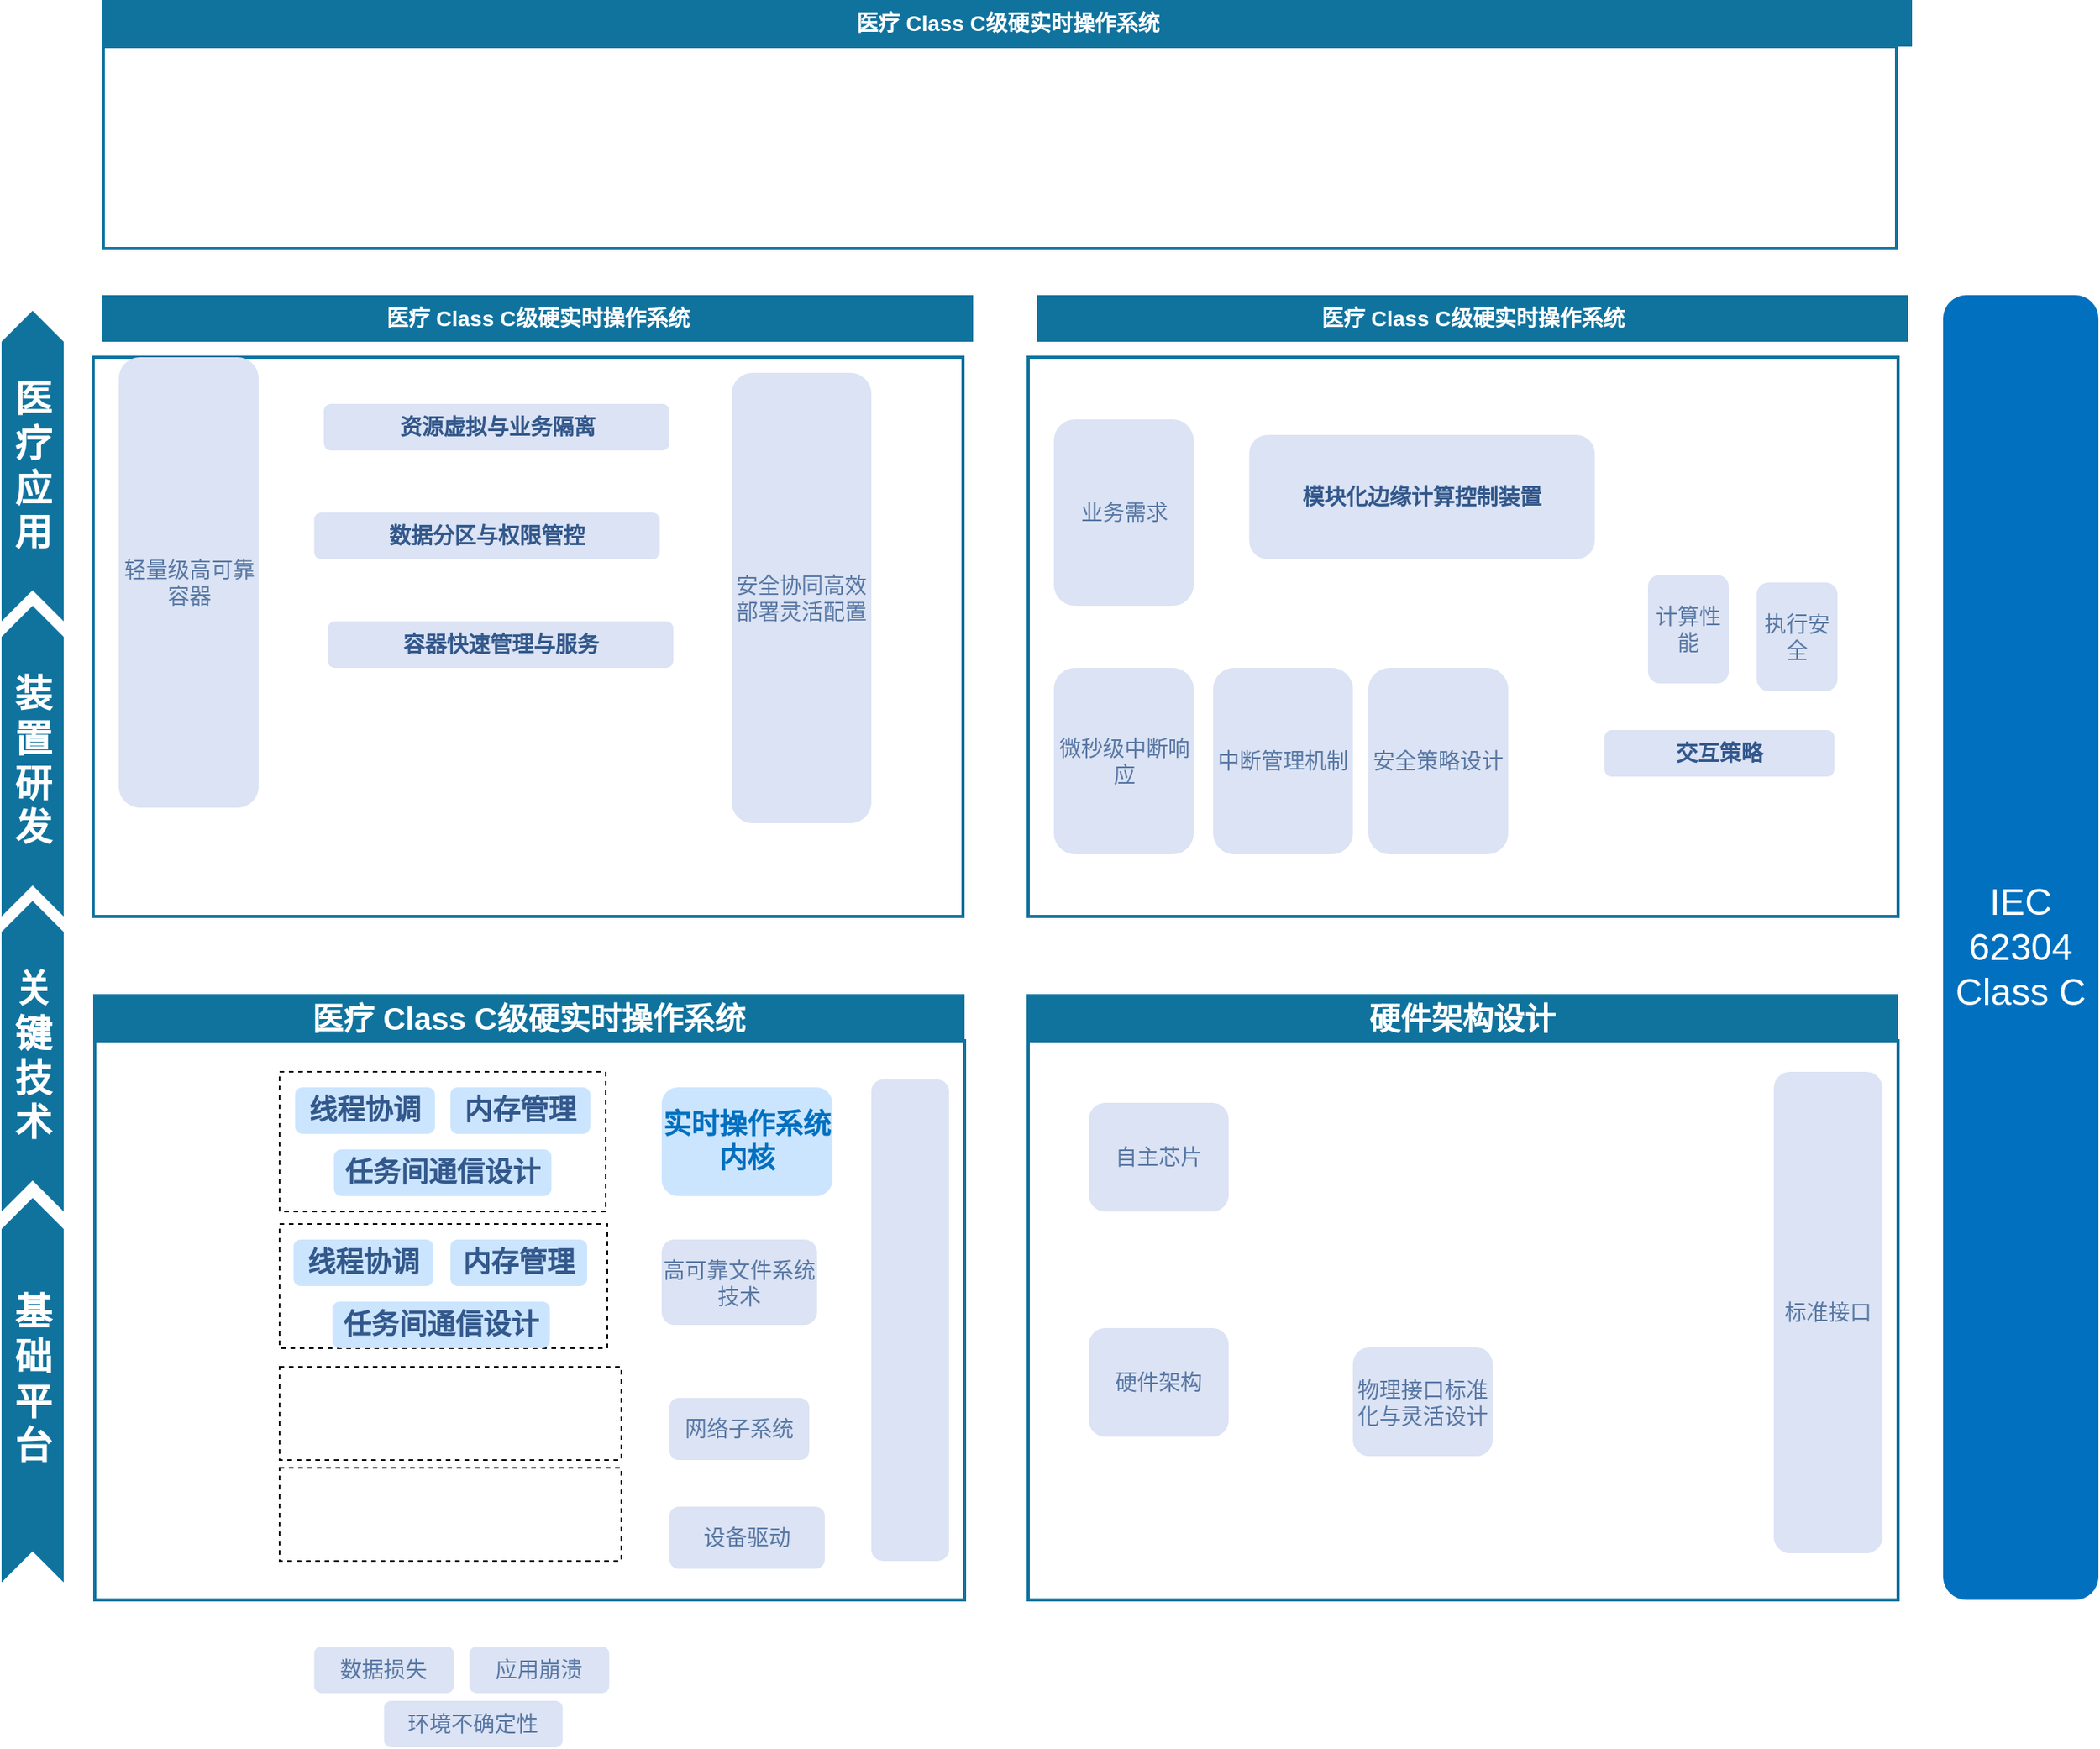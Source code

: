 <mxfile version="20.2.4" type="github" pages="6">
  <diagram id="nfGo_dEASCfMza-7uzMA" name="Page-1">
    <mxGraphModel dx="1738" dy="2165" grid="1" gridSize="10" guides="1" tooltips="1" connect="1" arrows="1" fold="1" page="1" pageScale="1" pageWidth="827" pageHeight="1169" math="0" shadow="0">
      <root>
        <mxCell id="0" />
        <mxCell id="1" parent="0" />
        <mxCell id="fsiCqrYENN0JWxtmwpdx-13" value="" style="rounded=0;whiteSpace=wrap;html=1;fontSize=14;fontColor=#FFFFFF;strokeColor=#10739E;strokeWidth=2;" parent="1" vertex="1">
          <mxGeometry x="200" y="400" width="560" height="360" as="geometry" />
        </mxCell>
        <mxCell id="fsiCqrYENN0JWxtmwpdx-4" value="" style="group" parent="1" vertex="1" connectable="0">
          <mxGeometry x="140" y="350" width="207.5" height="240" as="geometry" />
        </mxCell>
        <mxCell id="fsiCqrYENN0JWxtmwpdx-1" value="" style="html=1;shape=mxgraph.infographic.ribbonSimple;notch1=20;notch2=20;fillColor=#10739E;strokeColor=none;align=center;verticalAlign=middle;fontColor=#ffffff;fontSize=14;fontStyle=1;rotation=90;horizontal=1;direction=west;flipV=0;flipH=0;textDirection=rtl;" parent="fsiCqrYENN0JWxtmwpdx-4" vertex="1">
          <mxGeometry x="-103.75" y="255" width="247.5" height="40" as="geometry" />
        </mxCell>
        <mxCell id="fsiCqrYENN0JWxtmwpdx-2" value="&lt;font color=&quot;#ffffff&quot; size=&quot;1&quot;&gt;&lt;b style=&quot;font-size: 24px&quot;&gt;基础平台&lt;/b&gt;&lt;/font&gt;" style="text;html=1;strokeColor=none;fillColor=none;align=center;verticalAlign=middle;whiteSpace=wrap;rounded=0;" parent="fsiCqrYENN0JWxtmwpdx-4" vertex="1">
          <mxGeometry x="7.5" y="170" width="25" height="195" as="geometry" />
        </mxCell>
        <mxCell id="fsiCqrYENN0JWxtmwpdx-5" value="" style="group" parent="fsiCqrYENN0JWxtmwpdx-4" vertex="1" connectable="0">
          <mxGeometry y="-40" width="40" height="200" as="geometry" />
        </mxCell>
        <mxCell id="fsiCqrYENN0JWxtmwpdx-6" value="" style="html=1;shape=mxgraph.infographic.ribbonSimple;notch1=20;notch2=20;fillColor=#10739E;strokeColor=none;align=center;verticalAlign=middle;fontColor=#ffffff;fontSize=14;fontStyle=1;rotation=90;horizontal=1;direction=west;flipV=0;flipH=0;textDirection=rtl;" parent="fsiCqrYENN0JWxtmwpdx-5" vertex="1">
          <mxGeometry x="-80" y="80" width="200" height="40" as="geometry" />
        </mxCell>
        <mxCell id="fsiCqrYENN0JWxtmwpdx-7" value="&lt;font color=&quot;#ffffff&quot; size=&quot;1&quot;&gt;&lt;b style=&quot;font-size: 24px&quot;&gt;关键技术&lt;/b&gt;&lt;/font&gt;" style="text;html=1;strokeColor=none;fillColor=none;align=center;verticalAlign=middle;whiteSpace=wrap;rounded=0;" parent="fsiCqrYENN0JWxtmwpdx-5" vertex="1">
          <mxGeometry x="7.5" y="45" width="25" height="110" as="geometry" />
        </mxCell>
        <mxCell id="fsiCqrYENN0JWxtmwpdx-14" value="&lt;font color=&quot;#ffffff&quot; size=&quot;1&quot;&gt;&lt;b style=&quot;font-size: 20px&quot;&gt;医疗 Class C级硬实时操作系统&lt;/b&gt;&lt;/font&gt;" style="rounded=0;whiteSpace=wrap;html=1;fontSize=14;fontColor=#000000;fillColor=#10739E;strokeColor=none;" parent="1" vertex="1">
          <mxGeometry x="199" y="370" width="561" height="30" as="geometry" />
        </mxCell>
        <mxCell id="fsiCqrYENN0JWxtmwpdx-15" value="" style="group" parent="1" vertex="1" connectable="0">
          <mxGeometry x="140" y="-70" width="40" height="200" as="geometry" />
        </mxCell>
        <mxCell id="fsiCqrYENN0JWxtmwpdx-16" value="" style="html=1;shape=mxgraph.infographic.ribbonSimple;notch1=20;notch2=20;fillColor=#10739E;strokeColor=none;align=center;verticalAlign=middle;fontColor=#ffffff;fontSize=14;fontStyle=1;rotation=90;horizontal=1;direction=west;flipV=0;flipH=0;textDirection=rtl;" parent="fsiCqrYENN0JWxtmwpdx-15" vertex="1">
          <mxGeometry x="-80" y="80" width="200" height="40" as="geometry" />
        </mxCell>
        <mxCell id="fsiCqrYENN0JWxtmwpdx-17" value="&lt;font color=&quot;#ffffff&quot; size=&quot;1&quot;&gt;&lt;b style=&quot;font-size: 24px&quot;&gt;医疗应用&lt;/b&gt;&lt;/font&gt;" style="text;html=1;strokeColor=none;fillColor=none;align=center;verticalAlign=middle;whiteSpace=wrap;rounded=0;" parent="fsiCqrYENN0JWxtmwpdx-15" vertex="1">
          <mxGeometry x="7.5" y="45" width="25" height="110" as="geometry" />
        </mxCell>
        <mxCell id="fsiCqrYENN0JWxtmwpdx-25" value="" style="rounded=0;whiteSpace=wrap;html=1;fontSize=14;fontColor=#000000;dashed=1;" parent="1" vertex="1">
          <mxGeometry x="319" y="420" width="210" height="90" as="geometry" />
        </mxCell>
        <mxCell id="fsiCqrYENN0JWxtmwpdx-27" value="&lt;font color=&quot;#33588b&quot; size=&quot;1&quot;&gt;&lt;b style=&quot;font-size: 18px&quot;&gt;线程协调&lt;/b&gt;&lt;/font&gt;" style="rounded=1;whiteSpace=wrap;html=1;dashed=1;fontSize=14;strokeColor=none;fillColor=#cce5ff;" parent="1" vertex="1">
          <mxGeometry x="329" y="430" width="90" height="30" as="geometry" />
        </mxCell>
        <mxCell id="fsiCqrYENN0JWxtmwpdx-30" value="" style="rounded=0;whiteSpace=wrap;html=1;fontSize=14;fontColor=#000000;dashed=1;" parent="1" vertex="1">
          <mxGeometry x="319" y="518" width="211" height="80" as="geometry" />
        </mxCell>
        <mxCell id="fsiCqrYENN0JWxtmwpdx-31" value="&lt;font color=&quot;#5978a4&quot;&gt;数据损失&lt;/font&gt;" style="rounded=1;whiteSpace=wrap;html=1;dashed=1;fontSize=14;strokeColor=none;fillColor=#DBE3F4;" parent="1" vertex="1">
          <mxGeometry x="341.25" y="790" width="90" height="30" as="geometry" />
        </mxCell>
        <mxCell id="fsiCqrYENN0JWxtmwpdx-32" value="&lt;font color=&quot;#5978a4&quot;&gt;应用崩溃&lt;/font&gt;" style="rounded=1;whiteSpace=wrap;html=1;dashed=1;fontSize=14;strokeColor=none;fillColor=#DBE3F4;" parent="1" vertex="1">
          <mxGeometry x="441.25" y="790" width="90" height="30" as="geometry" />
        </mxCell>
        <mxCell id="fsiCqrYENN0JWxtmwpdx-33" value="&lt;font color=&quot;#ffffff&quot; style=&quot;font-size: 24px;&quot;&gt;IEC 62304 Class C&lt;/font&gt;" style="rounded=1;whiteSpace=wrap;html=1;dashed=1;fontSize=14;strokeColor=none;fillColor=#0070BF;" parent="1" vertex="1">
          <mxGeometry x="1390" y="-80" width="100" height="840" as="geometry" />
        </mxCell>
        <mxCell id="fsiCqrYENN0JWxtmwpdx-34" value="&lt;b&gt;&lt;font style=&quot;font-size: 18px&quot; color=&quot;#0070bf&quot;&gt;实时操作系统内核&lt;/font&gt;&lt;/b&gt;" style="rounded=1;whiteSpace=wrap;html=1;dashed=1;fontSize=14;strokeColor=none;fillColor=#cce5ff;" parent="1" vertex="1">
          <mxGeometry x="565" y="430" width="110" height="70" as="geometry" />
        </mxCell>
        <mxCell id="fsiCqrYENN0JWxtmwpdx-35" value="&lt;font color=&quot;#5978a4&quot;&gt;高可靠文件系统技术&lt;/font&gt;" style="rounded=1;whiteSpace=wrap;html=1;dashed=1;fontSize=14;strokeColor=none;fillColor=#DBE3F4;" parent="1" vertex="1">
          <mxGeometry x="565" y="528" width="100" height="55" as="geometry" />
        </mxCell>
        <mxCell id="fsiCqrYENN0JWxtmwpdx-36" value="&lt;font color=&quot;#5978a4&quot;&gt;网络子系统&lt;/font&gt;" style="rounded=1;whiteSpace=wrap;html=1;dashed=1;fontSize=14;strokeColor=none;fillColor=#DBE3F4;" parent="1" vertex="1">
          <mxGeometry x="570" y="630" width="90" height="40" as="geometry" />
        </mxCell>
        <mxCell id="fsiCqrYENN0JWxtmwpdx-37" value="" style="rounded=1;whiteSpace=wrap;html=1;dashed=1;fontSize=14;strokeColor=none;fillColor=#DBE3F4;" parent="1" vertex="1">
          <mxGeometry x="700" y="425" width="50" height="310" as="geometry" />
        </mxCell>
        <mxCell id="fsiCqrYENN0JWxtmwpdx-38" value="" style="rounded=0;whiteSpace=wrap;html=1;fontSize=14;fontColor=#000000;dashed=1;" parent="1" vertex="1">
          <mxGeometry x="319" y="610" width="220" height="60" as="geometry" />
        </mxCell>
        <mxCell id="fsiCqrYENN0JWxtmwpdx-40" value="&lt;font color=&quot;#5978a4&quot;&gt;环境不确定性&lt;/font&gt;" style="rounded=1;whiteSpace=wrap;html=1;dashed=1;fontSize=14;strokeColor=none;fillColor=#DBE3F4;" parent="1" vertex="1">
          <mxGeometry x="386.25" y="825" width="115" height="30" as="geometry" />
        </mxCell>
        <mxCell id="fsiCqrYENN0JWxtmwpdx-41" value="&lt;font color=&quot;#5978a4&quot;&gt;设备驱动&lt;/font&gt;" style="rounded=1;whiteSpace=wrap;html=1;dashed=1;fontSize=14;strokeColor=none;fillColor=#DBE3F4;" parent="1" vertex="1">
          <mxGeometry x="570" y="700" width="100" height="40" as="geometry" />
        </mxCell>
        <mxCell id="fsiCqrYENN0JWxtmwpdx-42" value="" style="rounded=0;whiteSpace=wrap;html=1;fontSize=14;fontColor=#000000;dashed=1;" parent="1" vertex="1">
          <mxGeometry x="319" y="675" width="220" height="60" as="geometry" />
        </mxCell>
        <mxCell id="fsiCqrYENN0JWxtmwpdx-43" value="" style="rounded=0;whiteSpace=wrap;html=1;fontSize=14;fontColor=#FFFFFF;strokeColor=#10739E;strokeWidth=2;" parent="1" vertex="1">
          <mxGeometry x="801" y="400" width="560" height="360" as="geometry" />
        </mxCell>
        <mxCell id="fsiCqrYENN0JWxtmwpdx-44" value="&lt;font color=&quot;#ffffff&quot; size=&quot;1&quot;&gt;&lt;b style=&quot;font-size: 20px&quot;&gt;硬件架构设计&lt;/b&gt;&lt;/font&gt;" style="rounded=0;whiteSpace=wrap;html=1;fontSize=14;fontColor=#000000;fillColor=#10739E;strokeColor=none;" parent="1" vertex="1">
          <mxGeometry x="800" y="370" width="561" height="30" as="geometry" />
        </mxCell>
        <mxCell id="fsiCqrYENN0JWxtmwpdx-56" value="&lt;font color=&quot;#5978a4&quot;&gt;标准接口&lt;/font&gt;" style="rounded=1;whiteSpace=wrap;html=1;dashed=1;fontSize=14;strokeColor=none;fillColor=#DBE3F4;" parent="1" vertex="1">
          <mxGeometry x="1281" y="420" width="70" height="310" as="geometry" />
        </mxCell>
        <mxCell id="fsiCqrYENN0JWxtmwpdx-61" value="&lt;font color=&quot;#5978a4&quot;&gt;自主芯片&lt;/font&gt;" style="rounded=1;whiteSpace=wrap;html=1;dashed=1;fontSize=14;strokeColor=none;fillColor=#DBE3F4;" parent="1" vertex="1">
          <mxGeometry x="840" y="440" width="90" height="70" as="geometry" />
        </mxCell>
        <mxCell id="fsiCqrYENN0JWxtmwpdx-62" value="&lt;font color=&quot;#5978a4&quot;&gt;硬件架构&lt;/font&gt;" style="rounded=1;whiteSpace=wrap;html=1;dashed=1;fontSize=14;strokeColor=none;fillColor=#DBE3F4;" parent="1" vertex="1">
          <mxGeometry x="840" y="585" width="90" height="70" as="geometry" />
        </mxCell>
        <mxCell id="fsiCqrYENN0JWxtmwpdx-63" value="&lt;font color=&quot;#5978a4&quot;&gt;物理接口标准化与灵活设计&lt;/font&gt;" style="rounded=1;whiteSpace=wrap;html=1;dashed=1;fontSize=14;strokeColor=none;fillColor=#DBE3F4;" parent="1" vertex="1">
          <mxGeometry x="1010" y="597.5" width="90" height="70" as="geometry" />
        </mxCell>
        <mxCell id="fsiCqrYENN0JWxtmwpdx-65" value="" style="rounded=0;whiteSpace=wrap;html=1;fontSize=14;fontColor=#FFFFFF;strokeColor=#10739E;strokeWidth=2;" parent="1" vertex="1">
          <mxGeometry x="199" y="-40" width="560" height="360" as="geometry" />
        </mxCell>
        <mxCell id="fsiCqrYENN0JWxtmwpdx-66" value="&lt;font color=&quot;#ffffff&quot;&gt;&lt;b&gt;医疗 Class C级硬实时操作系统&lt;/b&gt;&lt;/font&gt;" style="rounded=0;whiteSpace=wrap;html=1;fontSize=14;fontColor=#000000;fillColor=#10739E;strokeColor=none;" parent="1" vertex="1">
          <mxGeometry x="204.5" y="-80" width="561" height="30" as="geometry" />
        </mxCell>
        <mxCell id="fsiCqrYENN0JWxtmwpdx-74" value="&lt;font color=&quot;#5978a4&quot;&gt;轻量级高可靠容器&lt;/font&gt;" style="rounded=1;whiteSpace=wrap;html=1;dashed=1;fontSize=14;strokeColor=none;fillColor=#DBE3F4;" parent="1" vertex="1">
          <mxGeometry x="215.5" y="-40" width="90" height="290" as="geometry" />
        </mxCell>
        <mxCell id="fsiCqrYENN0JWxtmwpdx-83" value="&lt;font color=&quot;#33588b&quot;&gt;&lt;b&gt;资源虚拟与业务隔离&lt;/b&gt;&lt;/font&gt;" style="rounded=1;whiteSpace=wrap;html=1;dashed=1;fontSize=14;strokeColor=none;fillColor=#DBE3F4;" parent="1" vertex="1">
          <mxGeometry x="347.5" y="-10" width="222.5" height="30" as="geometry" />
        </mxCell>
        <mxCell id="fsiCqrYENN0JWxtmwpdx-84" value="&lt;font color=&quot;#33588b&quot;&gt;&lt;b&gt;数据分区与权限管控&lt;/b&gt;&lt;/font&gt;" style="rounded=1;whiteSpace=wrap;html=1;dashed=1;fontSize=14;strokeColor=none;fillColor=#DBE3F4;" parent="1" vertex="1">
          <mxGeometry x="341.25" y="60" width="222.5" height="30" as="geometry" />
        </mxCell>
        <mxCell id="fsiCqrYENN0JWxtmwpdx-85" value="&lt;font color=&quot;#33588b&quot;&gt;&lt;b&gt;容器快速管理与服务&lt;/b&gt;&lt;/font&gt;" style="rounded=1;whiteSpace=wrap;html=1;dashed=1;fontSize=14;strokeColor=none;fillColor=#DBE3F4;" parent="1" vertex="1">
          <mxGeometry x="350" y="130" width="222.5" height="30" as="geometry" />
        </mxCell>
        <mxCell id="fsiCqrYENN0JWxtmwpdx-86" value="&lt;font color=&quot;#5978a4&quot;&gt;安全协同高效部署灵活配置&lt;/font&gt;" style="rounded=1;whiteSpace=wrap;html=1;dashed=1;fontSize=14;strokeColor=none;fillColor=#DBE3F4;" parent="1" vertex="1">
          <mxGeometry x="610" y="-30" width="90" height="290" as="geometry" />
        </mxCell>
        <mxCell id="fsiCqrYENN0JWxtmwpdx-87" value="" style="rounded=0;whiteSpace=wrap;html=1;fontSize=14;fontColor=#FFFFFF;strokeColor=#10739E;strokeWidth=2;" parent="1" vertex="1">
          <mxGeometry x="801" y="-40" width="560" height="360" as="geometry" />
        </mxCell>
        <mxCell id="fsiCqrYENN0JWxtmwpdx-88" value="&lt;font color=&quot;#ffffff&quot;&gt;&lt;b&gt;医疗 Class C级硬实时操作系统&lt;/b&gt;&lt;/font&gt;" style="rounded=0;whiteSpace=wrap;html=1;fontSize=14;fontColor=#000000;fillColor=#10739E;strokeColor=none;" parent="1" vertex="1">
          <mxGeometry x="806.5" y="-80" width="561" height="30" as="geometry" />
        </mxCell>
        <mxCell id="fsiCqrYENN0JWxtmwpdx-89" value="&lt;font color=&quot;#5978a4&quot;&gt;业务需求&lt;/font&gt;" style="rounded=1;whiteSpace=wrap;html=1;dashed=1;fontSize=14;strokeColor=none;fillColor=#DBE3F4;" parent="1" vertex="1">
          <mxGeometry x="817.5" width="90" height="120" as="geometry" />
        </mxCell>
        <mxCell id="fsiCqrYENN0JWxtmwpdx-91" value="&lt;font color=&quot;#33588b&quot;&gt;&lt;b&gt;模块化边缘计算控制装置&lt;/b&gt;&lt;/font&gt;" style="rounded=1;whiteSpace=wrap;html=1;dashed=1;fontSize=14;strokeColor=none;fillColor=#DBE3F4;" parent="1" vertex="1">
          <mxGeometry x="943.25" y="10" width="222.5" height="80" as="geometry" />
        </mxCell>
        <mxCell id="fsiCqrYENN0JWxtmwpdx-92" value="&lt;font color=&quot;#33588b&quot;&gt;&lt;b&gt;交互策略&lt;/b&gt;&lt;/font&gt;" style="rounded=1;whiteSpace=wrap;html=1;dashed=1;fontSize=14;strokeColor=none;fillColor=#DBE3F4;" parent="1" vertex="1">
          <mxGeometry x="1172" y="200" width="148" height="30" as="geometry" />
        </mxCell>
        <mxCell id="fsiCqrYENN0JWxtmwpdx-93" value="&lt;font color=&quot;#5978a4&quot;&gt;计算性能&lt;/font&gt;" style="rounded=1;whiteSpace=wrap;html=1;dashed=1;fontSize=14;strokeColor=none;fillColor=#DBE3F4;" parent="1" vertex="1">
          <mxGeometry x="1200" y="100" width="52" height="70" as="geometry" />
        </mxCell>
        <mxCell id="fsiCqrYENN0JWxtmwpdx-94" value="" style="rounded=0;whiteSpace=wrap;html=1;fontSize=14;fontColor=#FFFFFF;strokeColor=#10739E;strokeWidth=2;" parent="1" vertex="1">
          <mxGeometry x="205.5" y="-240" width="1154.5" height="130" as="geometry" />
        </mxCell>
        <mxCell id="fsiCqrYENN0JWxtmwpdx-95" value="&lt;font color=&quot;#ffffff&quot;&gt;&lt;b&gt;医疗 Class C级硬实时操作系统&lt;/b&gt;&lt;/font&gt;" style="rounded=0;whiteSpace=wrap;html=1;fontSize=14;fontColor=#000000;fillColor=#10739E;strokeColor=none;" parent="1" vertex="1">
          <mxGeometry x="204.5" y="-270" width="1165.5" height="30" as="geometry" />
        </mxCell>
        <mxCell id="fsiCqrYENN0JWxtmwpdx-99" value="&lt;font color=&quot;#5978a4&quot;&gt;微秒级中断响应&lt;/font&gt;" style="rounded=1;whiteSpace=wrap;html=1;dashed=1;fontSize=14;strokeColor=none;fillColor=#DBE3F4;" parent="1" vertex="1">
          <mxGeometry x="817.5" y="160" width="90" height="120" as="geometry" />
        </mxCell>
        <mxCell id="fsiCqrYENN0JWxtmwpdx-100" value="&lt;font color=&quot;#5978a4&quot;&gt;中断管理机制&lt;/font&gt;" style="rounded=1;whiteSpace=wrap;html=1;dashed=1;fontSize=14;strokeColor=none;fillColor=#DBE3F4;" parent="1" vertex="1">
          <mxGeometry x="920" y="160" width="90" height="120" as="geometry" />
        </mxCell>
        <mxCell id="fsiCqrYENN0JWxtmwpdx-101" value="&lt;font color=&quot;#5978a4&quot;&gt;安全策略设计&lt;/font&gt;" style="rounded=1;whiteSpace=wrap;html=1;dashed=1;fontSize=14;strokeColor=none;fillColor=#DBE3F4;" parent="1" vertex="1">
          <mxGeometry x="1020" y="160" width="90" height="120" as="geometry" />
        </mxCell>
        <mxCell id="fsiCqrYENN0JWxtmwpdx-102" value="&lt;font color=&quot;#5978a4&quot;&gt;执行安全&lt;/font&gt;" style="rounded=1;whiteSpace=wrap;html=1;dashed=1;fontSize=14;strokeColor=none;fillColor=#DBE3F4;" parent="1" vertex="1">
          <mxGeometry x="1270" y="105" width="52" height="70" as="geometry" />
        </mxCell>
        <mxCell id="fsiCqrYENN0JWxtmwpdx-106" value="" style="group" parent="1" vertex="1" connectable="0">
          <mxGeometry x="140" y="120" width="40" height="200" as="geometry" />
        </mxCell>
        <mxCell id="fsiCqrYENN0JWxtmwpdx-107" value="" style="html=1;shape=mxgraph.infographic.ribbonSimple;notch1=20;notch2=20;fillColor=#10739E;strokeColor=none;align=center;verticalAlign=middle;fontColor=#ffffff;fontSize=14;fontStyle=1;rotation=90;horizontal=1;direction=west;flipV=0;flipH=0;textDirection=rtl;" parent="fsiCqrYENN0JWxtmwpdx-106" vertex="1">
          <mxGeometry x="-80" y="80" width="200" height="40" as="geometry" />
        </mxCell>
        <mxCell id="fsiCqrYENN0JWxtmwpdx-108" value="&lt;font color=&quot;#ffffff&quot; size=&quot;1&quot;&gt;&lt;b style=&quot;font-size: 24px&quot;&gt;装置研发&lt;/b&gt;&lt;/font&gt;" style="text;html=1;strokeColor=none;fillColor=none;align=center;verticalAlign=middle;whiteSpace=wrap;rounded=0;" parent="fsiCqrYENN0JWxtmwpdx-106" vertex="1">
          <mxGeometry x="7.5" y="45" width="25" height="110" as="geometry" />
        </mxCell>
        <mxCell id="fsiCqrYENN0JWxtmwpdx-109" value="&lt;font color=&quot;#33588b&quot; size=&quot;1&quot;&gt;&lt;b style=&quot;font-size: 18px&quot;&gt;内存管理&lt;/b&gt;&lt;/font&gt;" style="rounded=1;whiteSpace=wrap;html=1;dashed=1;fontSize=14;strokeColor=none;fillColor=#cce5ff;" parent="1" vertex="1">
          <mxGeometry x="429" y="430" width="90" height="30" as="geometry" />
        </mxCell>
        <mxCell id="fsiCqrYENN0JWxtmwpdx-110" value="&lt;font color=&quot;#33588b&quot; size=&quot;1&quot;&gt;&lt;b style=&quot;font-size: 18px&quot;&gt;任务间通信设计&lt;/b&gt;&lt;/font&gt;" style="rounded=1;whiteSpace=wrap;html=1;dashed=1;fontSize=14;strokeColor=none;fillColor=#cce5ff;" parent="1" vertex="1">
          <mxGeometry x="354" y="470" width="140" height="30" as="geometry" />
        </mxCell>
        <mxCell id="fsiCqrYENN0JWxtmwpdx-113" value="&lt;font color=&quot;#33588b&quot; size=&quot;1&quot;&gt;&lt;b style=&quot;font-size: 18px&quot;&gt;线程协调&lt;/b&gt;&lt;/font&gt;" style="rounded=1;whiteSpace=wrap;html=1;dashed=1;fontSize=14;strokeColor=none;fillColor=#cce5ff;" parent="1" vertex="1">
          <mxGeometry x="328" y="528" width="90" height="30" as="geometry" />
        </mxCell>
        <mxCell id="fsiCqrYENN0JWxtmwpdx-114" value="&lt;font color=&quot;#33588b&quot; size=&quot;1&quot;&gt;&lt;b style=&quot;font-size: 18px&quot;&gt;内存管理&lt;/b&gt;&lt;/font&gt;" style="rounded=1;whiteSpace=wrap;html=1;dashed=1;fontSize=14;strokeColor=none;fillColor=#cce5ff;" parent="1" vertex="1">
          <mxGeometry x="429" y="528" width="88" height="30" as="geometry" />
        </mxCell>
        <mxCell id="fsiCqrYENN0JWxtmwpdx-115" value="&lt;font color=&quot;#33588b&quot; size=&quot;1&quot;&gt;&lt;b style=&quot;font-size: 18px&quot;&gt;任务间通信设计&lt;/b&gt;&lt;/font&gt;" style="rounded=1;whiteSpace=wrap;html=1;dashed=1;fontSize=14;strokeColor=none;fillColor=#cce5ff;" parent="1" vertex="1">
          <mxGeometry x="353" y="568" width="140" height="30" as="geometry" />
        </mxCell>
      </root>
    </mxGraphModel>
  </diagram>
  <diagram id="XsHrLDSfVizSwgDtlOfz" name="总体架构">
    <mxGraphModel dx="1825" dy="1046" grid="1" gridSize="10" guides="1" tooltips="1" connect="1" arrows="1" fold="1" page="1" pageScale="1" pageWidth="827" pageHeight="1169" math="0" shadow="0">
      <root>
        <mxCell id="0" />
        <mxCell id="1" parent="0" />
        <mxCell id="JdBTpKA2gSGN_fg3w0tY-1" value="" style="rounded=0;whiteSpace=wrap;html=1;fontSize=14;fontColor=#FFFFFF;strokeColor=#10739E;strokeWidth=2;" parent="1" vertex="1">
          <mxGeometry x="200" y="320" width="500" height="440" as="geometry" />
        </mxCell>
        <mxCell id="JdBTpKA2gSGN_fg3w0tY-2" value="&lt;font color=&quot;#ffffff&quot; size=&quot;1&quot;&gt;&lt;b style=&quot;font-size: 20px&quot;&gt;医疗 Class C级硬实时操作系统&lt;/b&gt;&lt;/font&gt;" style="rounded=0;whiteSpace=wrap;html=1;fontSize=14;fontColor=#000000;fillColor=#10739E;strokeColor=none;" parent="1" vertex="1">
          <mxGeometry x="199" y="290" width="501" height="30" as="geometry" />
        </mxCell>
        <mxCell id="JdBTpKA2gSGN_fg3w0tY-6" value="&lt;font color=&quot;#ffffff&quot; style=&quot;font-size: 18px&quot;&gt;IEC 62304 Class C&lt;/font&gt;" style="rounded=1;whiteSpace=wrap;html=1;dashed=1;fontSize=14;strokeColor=none;fillColor=#0070BF;" parent="1" vertex="1">
          <mxGeometry x="210" y="330" width="100" height="370" as="geometry" />
        </mxCell>
        <mxCell id="JdBTpKA2gSGN_fg3w0tY-12" value="&lt;font color=&quot;#5978a4&quot;&gt;Hardware&lt;/font&gt;" style="rounded=1;whiteSpace=wrap;html=1;dashed=1;fontSize=14;strokeColor=none;fillColor=#DBE3F4;" parent="1" vertex="1">
          <mxGeometry x="210" y="710" width="479" height="30" as="geometry" />
        </mxCell>
        <mxCell id="JdBTpKA2gSGN_fg3w0tY-19" value="&lt;font color=&quot;#5978a4&quot;&gt;BSP &amp;amp; Drivers&lt;/font&gt;" style="rounded=1;whiteSpace=wrap;html=1;dashed=1;fontSize=14;strokeColor=none;fillColor=#DBE3F4;" parent="1" vertex="1">
          <mxGeometry x="319" y="680" width="370" height="20" as="geometry" />
        </mxCell>
        <mxCell id="JdBTpKA2gSGN_fg3w0tY-20" value="" style="rounded=1;whiteSpace=wrap;html=1;dashed=1;fontSize=14;strokeColor=none;fillColor=#DBE3F4;" parent="1" vertex="1">
          <mxGeometry x="319" y="620" width="370" height="50" as="geometry" />
        </mxCell>
        <mxCell id="JdBTpKA2gSGN_fg3w0tY-30" value="Architecture" style="fillColor=#10739E;strokecolor=none;rounded=1;fontColor=#FFFFFF;strokeColor=none;fontStyle=1;fontSize=14;dashed=1;" parent="1" vertex="1">
          <mxGeometry x="319" y="620" width="91" height="20" as="geometry" />
        </mxCell>
        <mxCell id="JdBTpKA2gSGN_fg3w0tY-42" value="&lt;font size=&quot;1&quot; color=&quot;#ffffff&quot;&gt;&lt;b style=&quot;font-size: 18px&quot;&gt;ARM32/64&lt;/b&gt;&lt;/font&gt;" style="rounded=1;whiteSpace=wrap;html=1;dashed=1;fontSize=14;strokeColor=none;fillColor=#0070C0;" parent="1" vertex="1">
          <mxGeometry x="440" y="630" width="100" height="30" as="geometry" />
        </mxCell>
        <mxCell id="JdBTpKA2gSGN_fg3w0tY-43" value="&lt;font color=&quot;#ffffff&quot;&gt;&lt;span style=&quot;font-size: 18px&quot;&gt;&lt;b&gt;x86/x64&lt;/b&gt;&lt;/span&gt;&lt;/font&gt;" style="rounded=1;whiteSpace=wrap;html=1;dashed=1;fontSize=14;strokeColor=none;fillColor=#0070C0;" parent="1" vertex="1">
          <mxGeometry x="570" y="630" width="100" height="30" as="geometry" />
        </mxCell>
        <mxCell id="JdBTpKA2gSGN_fg3w0tY-44" value="" style="rounded=1;whiteSpace=wrap;html=1;dashed=1;fontSize=14;strokeColor=none;fillColor=#DBE3F4;" parent="1" vertex="1">
          <mxGeometry x="319" y="510" width="370" height="95" as="geometry" />
        </mxCell>
        <mxCell id="JdBTpKA2gSGN_fg3w0tY-45" value="Kernel" style="fillColor=#10739E;strokecolor=none;rounded=1;fontColor=#FFFFFF;strokeColor=none;fontStyle=1;fontSize=14;dashed=1;" parent="1" vertex="1">
          <mxGeometry x="319" y="510" width="51" height="20" as="geometry" />
        </mxCell>
        <mxCell id="JdBTpKA2gSGN_fg3w0tY-46" value="&lt;font color=&quot;#ffffff&quot;&gt;&lt;span style=&quot;font-size: 18px&quot;&gt;&lt;b&gt;线程管理&lt;/b&gt;&lt;/span&gt;&lt;/font&gt;" style="rounded=1;whiteSpace=wrap;html=1;dashed=1;fontSize=14;strokeColor=none;fillColor=#C00000;" parent="1" vertex="1">
          <mxGeometry x="429.5" y="525" width="100" height="30" as="geometry" />
        </mxCell>
        <mxCell id="JdBTpKA2gSGN_fg3w0tY-48" value="&lt;font color=&quot;#ffffff&quot;&gt;&lt;span style=&quot;font-size: 18px&quot;&gt;&lt;b&gt;内存管理设计&lt;/b&gt;&lt;/span&gt;&lt;/font&gt;" style="rounded=1;whiteSpace=wrap;html=1;dashed=1;fontSize=14;strokeColor=none;fillColor=#C00000;" parent="1" vertex="1">
          <mxGeometry x="540" y="525" width="130" height="30" as="geometry" />
        </mxCell>
        <mxCell id="JdBTpKA2gSGN_fg3w0tY-49" value="&lt;font color=&quot;#ffffff&quot;&gt;&lt;span style=&quot;font-size: 18px&quot;&gt;&lt;b&gt;任务间通信设计&lt;/b&gt;&lt;/span&gt;&lt;/font&gt;" style="rounded=1;whiteSpace=wrap;html=1;dashed=1;fontSize=14;strokeColor=none;fillColor=#C00000;" parent="1" vertex="1">
          <mxGeometry x="460" y="568" width="150" height="30" as="geometry" />
        </mxCell>
        <mxCell id="JdBTpKA2gSGN_fg3w0tY-50" value="&lt;font color=&quot;#ffffff&quot;&gt;&lt;span style=&quot;font-size: 18px&quot;&gt;&lt;b&gt;线程调度&lt;/b&gt;&lt;/span&gt;&lt;/font&gt;" style="rounded=1;whiteSpace=wrap;html=1;dashed=1;fontSize=14;strokeColor=none;fillColor=#C00000;" parent="1" vertex="1">
          <mxGeometry x="350" y="570" width="100" height="30" as="geometry" />
        </mxCell>
        <mxCell id="JdBTpKA2gSGN_fg3w0tY-51" value="&lt;font color=&quot;#ffffff&quot;&gt;&lt;span style=&quot;font-size: 18px&quot;&gt;&lt;b&gt;...&lt;/b&gt;&lt;/span&gt;&lt;/font&gt;" style="rounded=1;whiteSpace=wrap;html=1;dashed=1;fontSize=14;strokeColor=none;fillColor=#C00000;" parent="1" vertex="1">
          <mxGeometry x="620" y="569" width="50" height="30" as="geometry" />
        </mxCell>
        <mxCell id="JdBTpKA2gSGN_fg3w0tY-52" value="" style="rounded=1;whiteSpace=wrap;html=1;dashed=1;fontSize=14;strokeColor=none;fillColor=#DBE3F4;" parent="1" vertex="1">
          <mxGeometry x="319" y="410" width="370" height="95" as="geometry" />
        </mxCell>
        <mxCell id="JdBTpKA2gSGN_fg3w0tY-53" value="SDM" style="fillColor=#10739E;strokecolor=none;rounded=1;fontColor=#FFFFFF;strokeColor=none;fontStyle=1;fontSize=14;dashed=1;" parent="1" vertex="1">
          <mxGeometry x="319" y="410" width="51" height="20" as="geometry" />
        </mxCell>
        <mxCell id="JdBTpKA2gSGN_fg3w0tY-54" value="&lt;font color=&quot;#ffffff&quot;&gt;&lt;span style=&quot;font-size: 18px&quot;&gt;&lt;b&gt;文件系统&lt;/b&gt;&lt;/span&gt;&lt;/font&gt;" style="rounded=1;whiteSpace=wrap;html=1;dashed=1;fontSize=14;strokeColor=none;fillColor=#E46C0A;" parent="1" vertex="1">
          <mxGeometry x="359" y="467" width="141" height="30" as="geometry" />
        </mxCell>
        <mxCell id="JdBTpKA2gSGN_fg3w0tY-55" value="&lt;font color=&quot;#ffffff&quot;&gt;&lt;span style=&quot;font-size: 18px&quot;&gt;&lt;b&gt;总线设备&lt;/b&gt;&lt;/span&gt;&lt;/font&gt;" style="rounded=1;whiteSpace=wrap;html=1;dashed=1;fontSize=14;strokeColor=none;fillColor=#E46C0A;" parent="1" vertex="1">
          <mxGeometry x="504" y="467" width="170" height="30" as="geometry" />
        </mxCell>
        <mxCell id="JdBTpKA2gSGN_fg3w0tY-56" value="&lt;font color=&quot;#ffffff&quot;&gt;&lt;span style=&quot;font-size: 18px&quot;&gt;&lt;b&gt;网络子系统&lt;/b&gt;&lt;/span&gt;&lt;/font&gt;" style="rounded=1;whiteSpace=wrap;html=1;dashed=1;fontSize=14;strokeColor=none;fillColor=#E46C0A;" parent="1" vertex="1">
          <mxGeometry x="535" y="426" width="140" height="30" as="geometry" />
        </mxCell>
        <mxCell id="JdBTpKA2gSGN_fg3w0tY-57" value="&lt;font color=&quot;#ffffff&quot;&gt;&lt;span style=&quot;font-size: 18px&quot;&gt;&lt;b&gt;IO子系统&lt;/b&gt;&lt;/span&gt;&lt;/font&gt;" style="rounded=1;whiteSpace=wrap;html=1;dashed=1;fontSize=14;strokeColor=none;fillColor=#E46C0A;" parent="1" vertex="1">
          <mxGeometry x="400" y="422" width="120" height="30" as="geometry" />
        </mxCell>
        <mxCell id="JdBTpKA2gSGN_fg3w0tY-58" value="" style="rounded=1;whiteSpace=wrap;html=1;dashed=1;fontSize=14;strokeColor=none;fillColor=#DBE3F4;" parent="1" vertex="1">
          <mxGeometry x="319" y="330" width="370" height="75" as="geometry" />
        </mxCell>
        <mxCell id="JdBTpKA2gSGN_fg3w0tY-60" value="APP&amp;Tools" style="fillColor=#10739E;strokecolor=none;rounded=1;fontColor=#FFFFFF;strokeColor=none;fontStyle=1;fontSize=14;dashed=1;" parent="1" vertex="1">
          <mxGeometry x="319" y="330" width="91" height="20" as="geometry" />
        </mxCell>
        <mxCell id="JdBTpKA2gSGN_fg3w0tY-61" value="&lt;font color=&quot;#ffffff&quot;&gt;&lt;span style=&quot;font-size: 18px&quot;&gt;&lt;b&gt;APP&lt;/b&gt;&lt;/span&gt;&lt;/font&gt;" style="rounded=1;whiteSpace=wrap;html=1;dashed=1;fontSize=14;strokeColor=none;fillColor=#00B050;" parent="1" vertex="1">
          <mxGeometry x="330" y="360" width="120" height="30" as="geometry" />
        </mxCell>
        <mxCell id="JdBTpKA2gSGN_fg3w0tY-62" value="&lt;font color=&quot;#ffffff&quot;&gt;&lt;span style=&quot;font-size: 18px&quot;&gt;&lt;b&gt;Qt&lt;/b&gt;&lt;/span&gt;&lt;/font&gt;" style="rounded=1;whiteSpace=wrap;html=1;dashed=1;fontSize=14;strokeColor=none;fillColor=#00B050;" parent="1" vertex="1">
          <mxGeometry x="460" y="360" width="120" height="30" as="geometry" />
        </mxCell>
        <mxCell id="JdBTpKA2gSGN_fg3w0tY-63" value="&lt;font color=&quot;#ffffff&quot;&gt;&lt;span style=&quot;font-size: 18px&quot;&gt;&lt;b&gt;...&lt;/b&gt;&lt;/span&gt;&lt;/font&gt;" style="rounded=1;whiteSpace=wrap;html=1;dashed=1;fontSize=14;strokeColor=none;fillColor=#00B050;" parent="1" vertex="1">
          <mxGeometry x="595" y="360" width="80" height="30" as="geometry" />
        </mxCell>
      </root>
    </mxGraphModel>
  </diagram>
  <diagram id="_q8rtfKK5jG7WoCVTZpV" name="中断实时性">
    <mxGraphModel dx="1825" dy="1046" grid="1" gridSize="10" guides="1" tooltips="1" connect="1" arrows="1" fold="1" page="1" pageScale="1" pageWidth="827" pageHeight="1169" math="0" shadow="0">
      <root>
        <mxCell id="0" />
        <mxCell id="1" parent="0" />
        <mxCell id="K4ulgkFK8IjHDHWad9he-4" value="&lt;font style=&quot;font-size: 20px&quot; face=&quot;Courier New&quot;&gt;支持中断嵌套&lt;/font&gt;" style="rounded=0;whiteSpace=wrap;html=1;sketch=0;gradientColor=none;align=center;" parent="1" vertex="1">
          <mxGeometry x="200" y="310" width="240" height="50" as="geometry" />
        </mxCell>
        <mxCell id="K4ulgkFK8IjHDHWad9he-5" value="&lt;font style=&quot;font-size: 20px&quot; face=&quot;Courier New&quot;&gt;支持中断上下半段&lt;/font&gt;" style="rounded=0;whiteSpace=wrap;html=1;sketch=0;align=center;" parent="1" vertex="1">
          <mxGeometry x="200" y="490" width="240" height="50" as="geometry" />
        </mxCell>
        <mxCell id="K4ulgkFK8IjHDHWad9he-6" value="&lt;font style=&quot;font-size: 20px&quot; face=&quot;Courier New&quot;&gt;支持亲核性绑定&lt;/font&gt;" style="rounded=0;whiteSpace=wrap;html=1;sketch=0;align=center;" parent="1" vertex="1">
          <mxGeometry x="200" y="400" width="240" height="50" as="geometry" />
        </mxCell>
        <mxCell id="K4ulgkFK8IjHDHWad9he-9" value="" style="strokeWidth=2;html=1;shape=mxgraph.flowchart.annotation_2;align=left;labelPosition=right;pointerEvents=1;rounded=0;sketch=0;fontSize=24;gradientColor=#ffffff;" parent="1" vertex="1">
          <mxGeometry x="140" y="295" width="50" height="255" as="geometry" />
        </mxCell>
        <mxCell id="K4ulgkFK8IjHDHWad9he-10" value="&lt;font face=&quot;Courier New&quot;&gt;中断实时性&lt;/font&gt;" style="rounded=0;whiteSpace=wrap;html=1;sketch=0;fontSize=24;gradientColor=#ffffff;" parent="1" vertex="1">
          <mxGeometry x="90" y="330" width="40" height="200" as="geometry" />
        </mxCell>
      </root>
    </mxGraphModel>
  </diagram>
  <diagram id="eQn8ge3zzFR7VSBJisMW" name="文件系统">
    <mxGraphModel dx="1825" dy="1046" grid="1" gridSize="10" guides="1" tooltips="1" connect="1" arrows="1" fold="1" page="1" pageScale="1" pageWidth="827" pageHeight="1169" math="0" shadow="0">
      <root>
        <mxCell id="0" />
        <mxCell id="1" parent="0" />
        <mxCell id="mBi9c-qc_LmZqCrvU-3T-1" value="" style="rounded=0;whiteSpace=wrap;html=1;fontSize=14;fontColor=#FFFFFF;strokeColor=#E46C0A;strokeWidth=2;" parent="1" vertex="1">
          <mxGeometry x="200" y="400" width="500" height="360" as="geometry" />
        </mxCell>
        <mxCell id="mBi9c-qc_LmZqCrvU-3T-2" value="&lt;font color=&quot;#ffffff&quot; size=&quot;1&quot;&gt;&lt;b style=&quot;font-size: 20px&quot;&gt;安全可靠文件系统&lt;/b&gt;&lt;/font&gt;" style="rounded=0;whiteSpace=wrap;html=1;fontSize=14;fontColor=#000000;fillColor=#E46C0A;strokeColor=none;" parent="1" vertex="1">
          <mxGeometry x="199" y="370" width="501" height="30" as="geometry" />
        </mxCell>
        <mxCell id="mBi9c-qc_LmZqCrvU-3T-3" value="&lt;font color=&quot;#ffffff&quot; style=&quot;font-size: 24px&quot;&gt;fdisk&lt;/font&gt;" style="rounded=1;whiteSpace=wrap;html=1;dashed=1;fontSize=14;strokeColor=none;fillColor=#E46C0A;gradientColor=none;" parent="1" vertex="1">
          <mxGeometry x="210" y="420" width="100" height="280" as="geometry" />
        </mxCell>
        <mxCell id="mBi9c-qc_LmZqCrvU-3T-4" value="&lt;font color=&quot;#ffffff&quot; style=&quot;font-size: 24px&quot;&gt;block dev&lt;/font&gt;" style="rounded=1;whiteSpace=wrap;html=1;dashed=1;fontSize=14;strokeColor=none;fillColor=#E46C0A;" parent="1" vertex="1">
          <mxGeometry x="210" y="710" width="479" height="30" as="geometry" />
        </mxCell>
        <mxCell id="mBi9c-qc_LmZqCrvU-3T-19" value="&lt;font color=&quot;#ffffff&quot; size=&quot;1&quot;&gt;&lt;b style=&quot;font-size: 24px&quot;&gt;B+ tree&lt;/b&gt;&lt;/font&gt;" style="rounded=1;whiteSpace=wrap;html=1;dashed=1;fontSize=14;strokeColor=none;fillColor=#E46C0A;" parent="1" vertex="1">
          <mxGeometry x="320" y="640" width="170" height="50" as="geometry" />
        </mxCell>
        <mxCell id="mBi9c-qc_LmZqCrvU-3T-29" value="&lt;font color=&quot;#ffffff&quot; size=&quot;1&quot;&gt;&lt;b style=&quot;font-size: 24px&quot;&gt;transaction&lt;/b&gt;&lt;/font&gt;" style="rounded=1;whiteSpace=wrap;html=1;dashed=1;fontSize=14;strokeColor=none;fillColor=#E46C0A;" parent="1" vertex="1">
          <mxGeometry x="510" y="640" width="170" height="50" as="geometry" />
        </mxCell>
        <mxCell id="mBi9c-qc_LmZqCrvU-3T-30" value="&lt;font color=&quot;#ffffff&quot; size=&quot;1&quot;&gt;&lt;b style=&quot;font-size: 24px&quot;&gt;inode&lt;/b&gt;&lt;/font&gt;" style="rounded=1;whiteSpace=wrap;html=1;dashed=1;fontSize=14;strokeColor=none;fillColor=#E46C0A;" parent="1" vertex="1">
          <mxGeometry x="320" y="570" width="360" height="50" as="geometry" />
        </mxCell>
        <mxCell id="mBi9c-qc_LmZqCrvU-3T-31" value="&lt;font color=&quot;#ffffff&quot; size=&quot;1&quot;&gt;&lt;b style=&quot;font-size: 24px&quot;&gt;B+ tree&lt;/b&gt;&lt;/font&gt;" style="rounded=1;whiteSpace=wrap;html=1;dashed=1;fontSize=14;strokeColor=none;fillColor=#E46C0A;" parent="1" vertex="1">
          <mxGeometry x="320" y="500" width="170" height="50" as="geometry" />
        </mxCell>
        <mxCell id="mBi9c-qc_LmZqCrvU-3T-32" value="&lt;font color=&quot;#ffffff&quot; size=&quot;1&quot;&gt;&lt;b style=&quot;font-size: 24px&quot;&gt;B+ tree&lt;/b&gt;&lt;/font&gt;" style="rounded=1;whiteSpace=wrap;html=1;dashed=1;fontSize=14;strokeColor=none;fillColor=#E46C0A;" parent="1" vertex="1">
          <mxGeometry x="510" y="500" width="170" height="50" as="geometry" />
        </mxCell>
        <mxCell id="mBi9c-qc_LmZqCrvU-3T-33" value="&lt;font color=&quot;#ffffff&quot; size=&quot;1&quot;&gt;&lt;b style=&quot;font-size: 24px&quot;&gt;FS I/O&lt;/b&gt;&lt;/font&gt;" style="rounded=1;whiteSpace=wrap;html=1;dashed=1;fontSize=14;strokeColor=none;fillColor=#E46C0A;" parent="1" vertex="1">
          <mxGeometry x="320" y="428" width="360" height="50" as="geometry" />
        </mxCell>
      </root>
    </mxGraphModel>
  </diagram>
  <diagram id="o9NjCiwOOZdTwQFiHXM6" name="Page-5">
    <mxGraphModel dx="1825" dy="1046" grid="1" gridSize="10" guides="1" tooltips="1" connect="1" arrows="1" fold="1" page="1" pageScale="1" pageWidth="827" pageHeight="1169" math="0" shadow="0">
      <root>
        <mxCell id="0" />
        <mxCell id="1" parent="0" />
        <mxCell id="Lnb0YVddJk9k1oIFI5D9-9" value="" style="edgeStyle=orthogonalEdgeStyle;curved=0;rounded=1;sketch=0;orthogonalLoop=1;jettySize=auto;html=1;fontFamily=Courier New;fontSize=24;fontColor=#FFFFFF;" parent="1" source="Lnb0YVddJk9k1oIFI5D9-1" target="Lnb0YVddJk9k1oIFI5D9-2" edge="1">
          <mxGeometry relative="1" as="geometry" />
        </mxCell>
        <mxCell id="Lnb0YVddJk9k1oIFI5D9-1" value="退出内核" style="rounded=1;whiteSpace=wrap;html=1;sketch=0;fontFamily=Courier New;fontSize=24;" parent="1" vertex="1">
          <mxGeometry x="170" y="50" width="290" height="60" as="geometry" />
        </mxCell>
        <mxCell id="Lnb0YVddJk9k1oIFI5D9-4" value="" style="edgeStyle=orthogonalEdgeStyle;curved=0;rounded=1;sketch=0;orthogonalLoop=1;jettySize=auto;html=1;fontFamily=Courier New;fontSize=24;fontColor=#FFFFFF;" parent="1" source="Lnb0YVddJk9k1oIFI5D9-2" target="Lnb0YVddJk9k1oIFI5D9-3" edge="1">
          <mxGeometry relative="1" as="geometry" />
        </mxCell>
        <mxCell id="Lnb0YVddJk9k1oIFI5D9-2" value="尝试调度" style="rounded=0;whiteSpace=wrap;html=1;sketch=0;fontFamily=Courier New;fontSize=24;" parent="1" vertex="1">
          <mxGeometry x="140" y="140" width="350" height="60" as="geometry" />
        </mxCell>
        <mxCell id="Lnb0YVddJk9k1oIFI5D9-6" value="" style="edgeStyle=orthogonalEdgeStyle;curved=0;rounded=1;sketch=0;orthogonalLoop=1;jettySize=auto;html=1;fontFamily=Courier New;fontSize=24;fontColor=#FFFFFF;" parent="1" source="Lnb0YVddJk9k1oIFI5D9-3" target="Lnb0YVddJk9k1oIFI5D9-5" edge="1">
          <mxGeometry relative="1" as="geometry" />
        </mxCell>
        <mxCell id="Lnb0YVddJk9k1oIFI5D9-3" value="获得需要运行的线程" style="rounded=0;whiteSpace=wrap;html=1;fontSize=24;fontFamily=Courier New;sketch=0;" parent="1" vertex="1">
          <mxGeometry x="142.5" y="230" width="345" height="60" as="geometry" />
        </mxCell>
        <mxCell id="Lnb0YVddJk9k1oIFI5D9-12" style="edgeStyle=orthogonalEdgeStyle;curved=0;rounded=1;sketch=0;orthogonalLoop=1;jettySize=auto;html=1;exitX=1;exitY=0.5;exitDx=0;exitDy=0;entryX=0;entryY=0.5;entryDx=0;entryDy=0;fontFamily=Courier New;fontSize=24;fontColor=#FFFFFF;" parent="1" source="Lnb0YVddJk9k1oIFI5D9-5" target="Lnb0YVddJk9k1oIFI5D9-7" edge="1">
          <mxGeometry relative="1" as="geometry" />
        </mxCell>
        <mxCell id="Lnb0YVddJk9k1oIFI5D9-14" value="" style="edgeStyle=orthogonalEdgeStyle;curved=0;rounded=1;sketch=0;orthogonalLoop=1;jettySize=auto;html=1;fontFamily=Courier New;fontSize=24;fontColor=#FFFFFF;" parent="1" source="Lnb0YVddJk9k1oIFI5D9-5" target="Lnb0YVddJk9k1oIFI5D9-13" edge="1">
          <mxGeometry relative="1" as="geometry" />
        </mxCell>
        <mxCell id="Lnb0YVddJk9k1oIFI5D9-5" value="当前线程能调度？" style="rhombus;whiteSpace=wrap;html=1;fontSize=24;fontFamily=Courier New;rounded=0;sketch=0;" parent="1" vertex="1">
          <mxGeometry x="148.75" y="340" width="332.5" height="100" as="geometry" />
        </mxCell>
        <mxCell id="Lnb0YVddJk9k1oIFI5D9-7" value="继续运行当前线程" style="whiteSpace=wrap;html=1;fontSize=24;fontFamily=Courier New;rounded=0;sketch=0;" parent="1" vertex="1">
          <mxGeometry x="550" y="360" width="250" height="60" as="geometry" />
        </mxCell>
        <mxCell id="Lnb0YVddJk9k1oIFI5D9-16" value="" style="edgeStyle=orthogonalEdgeStyle;curved=0;rounded=1;sketch=0;orthogonalLoop=1;jettySize=auto;html=1;fontFamily=Courier New;fontSize=24;fontColor=#FFFFFF;" parent="1" source="Lnb0YVddJk9k1oIFI5D9-13" target="Lnb0YVddJk9k1oIFI5D9-15" edge="1">
          <mxGeometry relative="1" as="geometry" />
        </mxCell>
        <mxCell id="Lnb0YVddJk9k1oIFI5D9-28" value="" style="edgeStyle=orthogonalEdgeStyle;curved=0;rounded=1;sketch=0;orthogonalLoop=1;jettySize=auto;html=1;fontFamily=Courier New;fontSize=24;fontColor=#FFFFFF;" parent="1" source="Lnb0YVddJk9k1oIFI5D9-13" target="Lnb0YVddJk9k1oIFI5D9-27" edge="1">
          <mxGeometry relative="1" as="geometry" />
        </mxCell>
        <mxCell id="Lnb0YVddJk9k1oIFI5D9-13" value="产生优先级卷绕？" style="rhombus;whiteSpace=wrap;html=1;fontSize=24;fontFamily=Courier New;rounded=0;sketch=0;" parent="1" vertex="1">
          <mxGeometry x="168.75" y="475" width="292.5" height="110" as="geometry" />
        </mxCell>
        <mxCell id="Lnb0YVddJk9k1oIFI5D9-18" value="" style="edgeStyle=orthogonalEdgeStyle;curved=0;rounded=1;sketch=0;orthogonalLoop=1;jettySize=auto;html=1;fontFamily=Courier New;fontSize=24;fontColor=#FFFFFF;" parent="1" source="Lnb0YVddJk9k1oIFI5D9-15" target="Lnb0YVddJk9k1oIFI5D9-17" edge="1">
          <mxGeometry relative="1" as="geometry" />
        </mxCell>
        <mxCell id="Lnb0YVddJk9k1oIFI5D9-30" value="" style="edgeStyle=orthogonalEdgeStyle;curved=0;rounded=1;sketch=0;orthogonalLoop=1;jettySize=auto;html=1;fontFamily=Courier New;fontSize=24;fontColor=#FFFFFF;" parent="1" source="Lnb0YVddJk9k1oIFI5D9-15" target="Lnb0YVddJk9k1oIFI5D9-29" edge="1">
          <mxGeometry relative="1" as="geometry" />
        </mxCell>
        <mxCell id="Lnb0YVddJk9k1oIFI5D9-15" value="线程候选表为空？" style="rhombus;whiteSpace=wrap;html=1;fontSize=24;fontFamily=Courier New;rounded=0;sketch=0;" parent="1" vertex="1">
          <mxGeometry x="137.5" y="620" width="355" height="80" as="geometry" />
        </mxCell>
        <mxCell id="Lnb0YVddJk9k1oIFI5D9-20" value="" style="edgeStyle=orthogonalEdgeStyle;curved=0;rounded=1;sketch=0;orthogonalLoop=1;jettySize=auto;html=1;fontFamily=Courier New;fontSize=24;fontColor=#FFFFFF;" parent="1" source="Lnb0YVddJk9k1oIFI5D9-17" target="Lnb0YVddJk9k1oIFI5D9-19" edge="1">
          <mxGeometry relative="1" as="geometry" />
        </mxCell>
        <mxCell id="Lnb0YVddJk9k1oIFI5D9-32" value="" style="edgeStyle=orthogonalEdgeStyle;curved=0;rounded=1;sketch=0;orthogonalLoop=1;jettySize=auto;html=1;fontFamily=Courier New;fontSize=24;fontColor=#FFFFFF;" parent="1" source="Lnb0YVddJk9k1oIFI5D9-17" target="Lnb0YVddJk9k1oIFI5D9-31" edge="1">
          <mxGeometry relative="1" as="geometry" />
        </mxCell>
        <mxCell id="Lnb0YVddJk9k1oIFI5D9-17" value="存在更需要&lt;br&gt;运行的线程？" style="rhombus;whiteSpace=wrap;html=1;fontSize=24;fontFamily=Courier New;rounded=0;sketch=0;" parent="1" vertex="1">
          <mxGeometry x="137.5" y="730" width="355" height="100" as="geometry" />
        </mxCell>
        <mxCell id="Lnb0YVddJk9k1oIFI5D9-22" value="" style="edgeStyle=orthogonalEdgeStyle;curved=0;rounded=1;sketch=0;orthogonalLoop=1;jettySize=auto;html=1;fontFamily=Courier New;fontSize=24;fontColor=#FFFFFF;" parent="1" source="Lnb0YVddJk9k1oIFI5D9-19" target="Lnb0YVddJk9k1oIFI5D9-21" edge="1">
          <mxGeometry relative="1" as="geometry" />
        </mxCell>
        <mxCell id="Lnb0YVddJk9k1oIFI5D9-19" value="清空候选表" style="whiteSpace=wrap;html=1;fontSize=24;fontFamily=Courier New;rounded=0;sketch=0;" parent="1" vertex="1">
          <mxGeometry x="207.5" y="870" width="215" height="60" as="geometry" />
        </mxCell>
        <mxCell id="Lnb0YVddJk9k1oIFI5D9-26" value="" style="edgeStyle=orthogonalEdgeStyle;curved=0;rounded=1;sketch=0;orthogonalLoop=1;jettySize=auto;html=1;fontFamily=Courier New;fontSize=24;fontColor=#FFFFFF;" parent="1" source="Lnb0YVddJk9k1oIFI5D9-21" target="Lnb0YVddJk9k1oIFI5D9-25" edge="1">
          <mxGeometry relative="1" as="geometry" />
        </mxCell>
        <mxCell id="Lnb0YVddJk9k1oIFI5D9-21" value="重新选择线程加入候选表" style="whiteSpace=wrap;html=1;fontSize=24;fontFamily=Courier New;rounded=0;sketch=0;" parent="1" vertex="1">
          <mxGeometry x="137.5" y="970" width="355" height="60" as="geometry" />
        </mxCell>
        <mxCell id="Lnb0YVddJk9k1oIFI5D9-25" value="线程切换运行候选表线程" style="shape=hexagon;perimeter=hexagonPerimeter2;whiteSpace=wrap;html=1;fixedSize=1;fontSize=24;fontFamily=Courier New;rounded=0;sketch=0;" parent="1" vertex="1">
          <mxGeometry x="117.5" y="1070" width="395" height="80" as="geometry" />
        </mxCell>
        <mxCell id="Lnb0YVddJk9k1oIFI5D9-27" value="线程切换&lt;br&gt;运行候选表中线程" style="whiteSpace=wrap;html=1;fontSize=24;fontFamily=Courier New;rounded=0;sketch=0;" parent="1" vertex="1">
          <mxGeometry x="550" y="500" width="250" height="60" as="geometry" />
        </mxCell>
        <mxCell id="Lnb0YVddJk9k1oIFI5D9-29" value="将最该执行的就绪&lt;br&gt;线程放入候选表" style="whiteSpace=wrap;html=1;fontSize=24;fontFamily=Courier New;rounded=0;sketch=0;" parent="1" vertex="1">
          <mxGeometry x="550" y="630" width="250" height="60" as="geometry" />
        </mxCell>
        <mxCell id="Lnb0YVddJk9k1oIFI5D9-31" value="线程切换&lt;br&gt;运行候选表中线程" style="whiteSpace=wrap;html=1;fontSize=24;fontFamily=Courier New;rounded=0;sketch=0;" parent="1" vertex="1">
          <mxGeometry x="550" y="750" width="260" height="60" as="geometry" />
        </mxCell>
        <mxCell id="Lnb0YVddJk9k1oIFI5D9-33" value="&lt;font color=&quot;#000000&quot;&gt;N&lt;/font&gt;" style="text;html=1;strokeColor=none;fillColor=none;align=center;verticalAlign=middle;whiteSpace=wrap;rounded=0;sketch=0;fontFamily=Courier New;fontSize=24;fontColor=#FFFFFF;" parent="1" vertex="1">
          <mxGeometry x="487.5" y="360" width="60" height="30" as="geometry" />
        </mxCell>
        <mxCell id="Lnb0YVddJk9k1oIFI5D9-34" value="&lt;font color=&quot;#000000&quot;&gt;N&lt;/font&gt;" style="text;html=1;strokeColor=none;fillColor=none;align=center;verticalAlign=middle;whiteSpace=wrap;rounded=0;sketch=0;fontFamily=Courier New;fontSize=24;fontColor=#FFFFFF;" parent="1" vertex="1">
          <mxGeometry x="481.25" y="500" width="60" height="30" as="geometry" />
        </mxCell>
        <mxCell id="Lnb0YVddJk9k1oIFI5D9-35" value="&lt;font color=&quot;#000000&quot;&gt;N&lt;/font&gt;" style="text;html=1;strokeColor=none;fillColor=none;align=center;verticalAlign=middle;whiteSpace=wrap;rounded=0;sketch=0;fontFamily=Courier New;fontSize=24;fontColor=#FFFFFF;" parent="1" vertex="1">
          <mxGeometry x="487.5" y="630" width="60" height="30" as="geometry" />
        </mxCell>
        <mxCell id="Lnb0YVddJk9k1oIFI5D9-36" value="&lt;font color=&quot;#000000&quot;&gt;N&lt;/font&gt;" style="text;html=1;strokeColor=none;fillColor=none;align=center;verticalAlign=middle;whiteSpace=wrap;rounded=0;sketch=0;fontFamily=Courier New;fontSize=24;fontColor=#FFFFFF;" parent="1" vertex="1">
          <mxGeometry x="487.5" y="750" width="60" height="30" as="geometry" />
        </mxCell>
        <mxCell id="Lnb0YVddJk9k1oIFI5D9-37" value="&lt;font color=&quot;#000000&quot;&gt;Y&lt;/font&gt;" style="text;html=1;strokeColor=none;fillColor=none;align=center;verticalAlign=middle;whiteSpace=wrap;rounded=0;sketch=0;fontFamily=Courier New;fontSize=24;fontColor=#FFFFFF;" parent="1" vertex="1">
          <mxGeometry x="300" y="445" width="60" height="30" as="geometry" />
        </mxCell>
        <mxCell id="Lnb0YVddJk9k1oIFI5D9-38" value="&lt;font color=&quot;#000000&quot;&gt;Y&lt;/font&gt;" style="text;html=1;strokeColor=none;fillColor=none;align=center;verticalAlign=middle;whiteSpace=wrap;rounded=0;sketch=0;fontFamily=Courier New;fontSize=24;fontColor=#FFFFFF;" parent="1" vertex="1">
          <mxGeometry x="300" y="585" width="60" height="30" as="geometry" />
        </mxCell>
        <mxCell id="Lnb0YVddJk9k1oIFI5D9-39" value="&lt;font color=&quot;#000000&quot;&gt;Y&lt;/font&gt;" style="text;html=1;strokeColor=none;fillColor=none;align=center;verticalAlign=middle;whiteSpace=wrap;rounded=0;sketch=0;fontFamily=Courier New;fontSize=24;fontColor=#FFFFFF;" parent="1" vertex="1">
          <mxGeometry x="300" y="700" width="60" height="30" as="geometry" />
        </mxCell>
        <mxCell id="Lnb0YVddJk9k1oIFI5D9-40" value="&lt;font color=&quot;#000000&quot;&gt;Y&lt;/font&gt;" style="text;html=1;strokeColor=none;fillColor=none;align=center;verticalAlign=middle;whiteSpace=wrap;rounded=0;sketch=0;fontFamily=Courier New;fontSize=24;fontColor=#FFFFFF;" parent="1" vertex="1">
          <mxGeometry x="300" y="830" width="60" height="30" as="geometry" />
        </mxCell>
      </root>
    </mxGraphModel>
  </diagram>
  <diagram id="DT9cXXqk0Hv_ASsmJMPQ" name="第 6 页">
    <mxGraphModel dx="1729" dy="842" grid="1" gridSize="10" guides="1" tooltips="1" connect="1" arrows="1" fold="1" page="1" pageScale="1" pageWidth="827" pageHeight="1169" math="0" shadow="0">
      <root>
        <mxCell id="0" />
        <mxCell id="1" parent="0" />
        <mxCell id="ZLdM-yLiBI_xFN8M8bNL-120" value="" style="group" vertex="1" connectable="0" parent="1">
          <mxGeometry x="130" y="145" width="1200" height="679.44" as="geometry" />
        </mxCell>
        <mxCell id="ZLdM-yLiBI_xFN8M8bNL-1" value="" style="rounded=0;whiteSpace=wrap;html=1;fontSize=14;fontColor=#FFFFFF;strokeColor=#10739E;strokeWidth=2;" vertex="1" parent="ZLdM-yLiBI_xFN8M8bNL-120">
          <mxGeometry x="66" y="45" width="1134" height="630" as="geometry" />
        </mxCell>
        <mxCell id="ZLdM-yLiBI_xFN8M8bNL-94" value="" style="shape=corner;whiteSpace=wrap;html=1;rounded=1;fontSize=24;fillColor=#DBE3F4;dx=130;dy=171;direction=south;strokeColor=none;" vertex="1" parent="ZLdM-yLiBI_xFN8M8bNL-120">
          <mxGeometry x="700" y="285" width="350.5" height="300" as="geometry" />
        </mxCell>
        <mxCell id="2qBTADsJ1XoeQ25Og5hj-9" value="" style="group" vertex="1" connectable="0" parent="ZLdM-yLiBI_xFN8M8bNL-120">
          <mxGeometry x="4" y="25" width="40" height="200" as="geometry" />
        </mxCell>
        <mxCell id="2qBTADsJ1XoeQ25Og5hj-10" value="" style="html=1;shape=mxgraph.infographic.ribbonSimple;notch1=20;notch2=20;fillColor=#10739E;strokeColor=none;align=center;verticalAlign=middle;fontColor=#ffffff;fontSize=14;fontStyle=1;rotation=90;horizontal=1;direction=west;flipV=0;flipH=0;textDirection=rtl;" vertex="1" parent="2qBTADsJ1XoeQ25Og5hj-9">
          <mxGeometry x="-80" y="80" width="200" height="40" as="geometry" />
        </mxCell>
        <mxCell id="2qBTADsJ1XoeQ25Og5hj-11" value="&lt;font color=&quot;#ffffff&quot; size=&quot;1&quot;&gt;&lt;b style=&quot;font-size: 24px&quot;&gt;医疗应用&lt;/b&gt;&lt;/font&gt;" style="text;html=1;strokeColor=none;fillColor=none;align=center;verticalAlign=middle;whiteSpace=wrap;rounded=0;" vertex="1" parent="2qBTADsJ1XoeQ25Og5hj-9">
          <mxGeometry x="7.5" y="45" width="25" height="110" as="geometry" />
        </mxCell>
        <mxCell id="2qBTADsJ1XoeQ25Og5hj-17" value="&lt;font color=&quot;#ffffff&quot; style=&quot;font-size: 24px;&quot;&gt;IEC 62304 Class C&lt;/font&gt;" style="rounded=1;whiteSpace=wrap;html=1;dashed=1;fontSize=14;strokeColor=none;fillColor=#0070BF;" vertex="1" parent="ZLdM-yLiBI_xFN8M8bNL-120">
          <mxGeometry x="1080" y="60" width="90" height="595" as="geometry" />
        </mxCell>
        <mxCell id="2qBTADsJ1XoeQ25Og5hj-46" value="&lt;font color=&quot;#ffffff&quot;&gt;&lt;b&gt;医疗 Class C级硬实时操作系统&lt;/b&gt;&lt;/font&gt;" style="rounded=0;whiteSpace=wrap;html=1;fontSize=14;fontColor=#000000;fillColor=#10739E;strokeColor=none;" vertex="1" parent="ZLdM-yLiBI_xFN8M8bNL-120">
          <mxGeometry x="66" width="1134" height="45" as="geometry" />
        </mxCell>
        <mxCell id="ZLdM-yLiBI_xFN8M8bNL-4" value="&lt;font color=&quot;#5978a4&quot;&gt;Hardware&lt;/font&gt;" style="rounded=1;whiteSpace=wrap;html=1;dashed=1;fontSize=14;strokeColor=none;fillColor=#DBE3F4;" vertex="1" parent="ZLdM-yLiBI_xFN8M8bNL-120">
          <mxGeometry x="81" y="625" width="969" height="30" as="geometry" />
        </mxCell>
        <mxCell id="ZLdM-yLiBI_xFN8M8bNL-5" value="&lt;font color=&quot;#5978a4&quot;&gt;BSP &amp;amp; Drivers&lt;/font&gt;" style="rounded=1;whiteSpace=wrap;html=1;dashed=1;fontSize=14;strokeColor=none;fillColor=#DBE3F4;" vertex="1" parent="ZLdM-yLiBI_xFN8M8bNL-120">
          <mxGeometry x="81" y="595" width="969" height="20" as="geometry" />
        </mxCell>
        <mxCell id="ZLdM-yLiBI_xFN8M8bNL-6" value="" style="rounded=1;whiteSpace=wrap;html=1;dashed=1;fontSize=14;strokeColor=none;fillColor=#DBE3F4;" vertex="1" parent="ZLdM-yLiBI_xFN8M8bNL-120">
          <mxGeometry x="81" y="535" width="769" height="50" as="geometry" />
        </mxCell>
        <mxCell id="ZLdM-yLiBI_xFN8M8bNL-7" value="Architecture" style="fillColor=#10739E;strokecolor=none;rounded=1;fontColor=#FFFFFF;strokeColor=none;fontStyle=1;fontSize=14;dashed=1;" vertex="1" parent="ZLdM-yLiBI_xFN8M8bNL-120">
          <mxGeometry x="81" y="535" width="91" height="20" as="geometry" />
        </mxCell>
        <mxCell id="ZLdM-yLiBI_xFN8M8bNL-8" value="&lt;font size=&quot;1&quot; color=&quot;#ffffff&quot;&gt;&lt;b style=&quot;font-size: 18px&quot;&gt;ARM32/64&lt;/b&gt;&lt;/font&gt;" style="rounded=1;whiteSpace=wrap;html=1;dashed=1;fontSize=14;strokeColor=none;fillColor=#0070C0;" vertex="1" parent="ZLdM-yLiBI_xFN8M8bNL-120">
          <mxGeometry x="202" y="545" width="100" height="30" as="geometry" />
        </mxCell>
        <mxCell id="ZLdM-yLiBI_xFN8M8bNL-9" value="&lt;font color=&quot;#ffffff&quot;&gt;&lt;span style=&quot;font-size: 18px&quot;&gt;&lt;b&gt;x86/x64&lt;/b&gt;&lt;/span&gt;&lt;/font&gt;" style="rounded=1;whiteSpace=wrap;html=1;dashed=1;fontSize=14;strokeColor=none;fillColor=#0070C0;" vertex="1" parent="ZLdM-yLiBI_xFN8M8bNL-120">
          <mxGeometry x="349.25" y="545" width="100" height="30" as="geometry" />
        </mxCell>
        <mxCell id="ZLdM-yLiBI_xFN8M8bNL-10" value="" style="rounded=1;whiteSpace=wrap;html=1;dashed=1;fontSize=14;strokeColor=none;fillColor=#DBE3F4;" vertex="1" parent="ZLdM-yLiBI_xFN8M8bNL-120">
          <mxGeometry x="81" y="427.5" width="769" height="95" as="geometry" />
        </mxCell>
        <mxCell id="ZLdM-yLiBI_xFN8M8bNL-11" value="Kernel" style="fillColor=#10739E;strokecolor=none;rounded=1;fontColor=#FFFFFF;strokeColor=none;fontStyle=1;fontSize=14;dashed=1;" vertex="1" parent="ZLdM-yLiBI_xFN8M8bNL-120">
          <mxGeometry x="81" y="427.5" width="51" height="20" as="geometry" />
        </mxCell>
        <mxCell id="ZLdM-yLiBI_xFN8M8bNL-12" value="&lt;font color=&quot;#ffffff&quot;&gt;&lt;span style=&quot;font-size: 18px&quot;&gt;&lt;b&gt;线程管理&lt;/b&gt;&lt;/span&gt;&lt;/font&gt;" style="rounded=1;whiteSpace=wrap;html=1;dashed=1;fontSize=14;strokeColor=none;fillColor=#C00000;" vertex="1" parent="ZLdM-yLiBI_xFN8M8bNL-120">
          <mxGeometry x="565.5" y="470" width="100" height="30" as="geometry" />
        </mxCell>
        <mxCell id="ZLdM-yLiBI_xFN8M8bNL-13" value="&lt;font color=&quot;#ffffff&quot;&gt;&lt;span style=&quot;font-size: 18px&quot;&gt;&lt;b&gt;内存管理设计&lt;/b&gt;&lt;/span&gt;&lt;/font&gt;" style="rounded=1;whiteSpace=wrap;html=1;dashed=1;fontSize=14;strokeColor=none;fillColor=#C00000;" vertex="1" parent="ZLdM-yLiBI_xFN8M8bNL-120">
          <mxGeometry x="400" y="470" width="130" height="30" as="geometry" />
        </mxCell>
        <mxCell id="ZLdM-yLiBI_xFN8M8bNL-14" value="&lt;font color=&quot;#ffffff&quot;&gt;&lt;span style=&quot;font-size: 18px&quot;&gt;&lt;b&gt;任务间通信设计&lt;/b&gt;&lt;/span&gt;&lt;/font&gt;" style="rounded=1;whiteSpace=wrap;html=1;dashed=1;fontSize=14;strokeColor=none;fillColor=#C00000;" vertex="1" parent="ZLdM-yLiBI_xFN8M8bNL-120">
          <mxGeometry x="230" y="470" width="150" height="30" as="geometry" />
        </mxCell>
        <mxCell id="ZLdM-yLiBI_xFN8M8bNL-15" value="&lt;font color=&quot;#ffffff&quot;&gt;&lt;span style=&quot;font-size: 18px&quot;&gt;&lt;b&gt;线程调度&lt;/b&gt;&lt;/span&gt;&lt;/font&gt;" style="rounded=1;whiteSpace=wrap;html=1;dashed=1;fontSize=14;strokeColor=none;fillColor=#C00000;" vertex="1" parent="ZLdM-yLiBI_xFN8M8bNL-120">
          <mxGeometry x="110" y="470" width="100" height="30" as="geometry" />
        </mxCell>
        <mxCell id="ZLdM-yLiBI_xFN8M8bNL-16" value="&lt;font color=&quot;#ffffff&quot;&gt;&lt;span style=&quot;font-size: 18px;&quot;&gt;&lt;b&gt;...&lt;/b&gt;&lt;/span&gt;&lt;/font&gt;" style="rounded=1;whiteSpace=wrap;html=1;dashed=1;fontSize=14;strokeColor=none;fillColor=#C00000;" vertex="1" parent="ZLdM-yLiBI_xFN8M8bNL-120">
          <mxGeometry x="690" y="470" width="84.5" height="30" as="geometry" />
        </mxCell>
        <mxCell id="ZLdM-yLiBI_xFN8M8bNL-17" value="" style="rounded=1;whiteSpace=wrap;html=1;dashed=1;fontSize=14;strokeColor=none;fillColor=#DBE3F4;" vertex="1" parent="ZLdM-yLiBI_xFN8M8bNL-120">
          <mxGeometry x="81" y="165" width="969" height="95" as="geometry" />
        </mxCell>
        <mxCell id="ZLdM-yLiBI_xFN8M8bNL-18" value="SDM" style="fillColor=#10739E;strokecolor=none;rounded=1;fontColor=#FFFFFF;strokeColor=none;fontStyle=1;fontSize=14;dashed=1;" vertex="1" parent="ZLdM-yLiBI_xFN8M8bNL-120">
          <mxGeometry x="81.5" y="165" width="51" height="30" as="geometry" />
        </mxCell>
        <mxCell id="ZLdM-yLiBI_xFN8M8bNL-19" value="&lt;font color=&quot;#ffffff&quot;&gt;&lt;span style=&quot;font-size: 18px&quot;&gt;&lt;b&gt;文件系统&lt;/b&gt;&lt;/span&gt;&lt;/font&gt;" style="rounded=1;whiteSpace=wrap;html=1;dashed=1;fontSize=14;strokeColor=none;fillColor=#E46C0A;" vertex="1" parent="ZLdM-yLiBI_xFN8M8bNL-120">
          <mxGeometry x="284" y="209" width="141" height="30" as="geometry" />
        </mxCell>
        <mxCell id="ZLdM-yLiBI_xFN8M8bNL-20" value="&lt;font color=&quot;#ffffff&quot;&gt;&lt;span style=&quot;font-size: 18px&quot;&gt;&lt;b&gt;总线设备&lt;/b&gt;&lt;/span&gt;&lt;/font&gt;" style="rounded=1;whiteSpace=wrap;html=1;dashed=1;fontSize=14;strokeColor=none;fillColor=#E46C0A;" vertex="1" parent="ZLdM-yLiBI_xFN8M8bNL-120">
          <mxGeometry x="450" y="209" width="170" height="30" as="geometry" />
        </mxCell>
        <mxCell id="ZLdM-yLiBI_xFN8M8bNL-22" value="&lt;font color=&quot;#ffffff&quot;&gt;&lt;span style=&quot;font-size: 18px&quot;&gt;&lt;b&gt;IO子系统&lt;/b&gt;&lt;/span&gt;&lt;/font&gt;" style="rounded=1;whiteSpace=wrap;html=1;dashed=1;fontSize=14;strokeColor=none;fillColor=#E46C0A;" vertex="1" parent="ZLdM-yLiBI_xFN8M8bNL-120">
          <mxGeometry x="132" y="207.5" width="120" height="32.5" as="geometry" />
        </mxCell>
        <mxCell id="ZLdM-yLiBI_xFN8M8bNL-23" value="" style="rounded=1;whiteSpace=wrap;html=1;dashed=1;fontSize=14;strokeColor=none;fillColor=#DBE3F4;" vertex="1" parent="ZLdM-yLiBI_xFN8M8bNL-120">
          <mxGeometry x="81" y="75" width="969" height="75" as="geometry" />
        </mxCell>
        <mxCell id="ZLdM-yLiBI_xFN8M8bNL-24" value="APP&amp;Tools" style="fillColor=#10739E;strokecolor=none;rounded=1;fontColor=#FFFFFF;strokeColor=none;fontStyle=1;fontSize=14;dashed=1;" vertex="1" parent="ZLdM-yLiBI_xFN8M8bNL-120">
          <mxGeometry x="81" y="75" width="91" height="20" as="geometry" />
        </mxCell>
        <mxCell id="ZLdM-yLiBI_xFN8M8bNL-25" value="&lt;font color=&quot;#ffffff&quot;&gt;&lt;span style=&quot;font-size: 18px&quot;&gt;&lt;b&gt;APP&lt;/b&gt;&lt;/span&gt;&lt;/font&gt;" style="rounded=1;whiteSpace=wrap;html=1;dashed=1;fontSize=14;strokeColor=none;fillColor=#00B050;" vertex="1" parent="ZLdM-yLiBI_xFN8M8bNL-120">
          <mxGeometry x="92" y="105" width="120" height="30" as="geometry" />
        </mxCell>
        <mxCell id="ZLdM-yLiBI_xFN8M8bNL-26" value="&lt;font color=&quot;#ffffff&quot;&gt;&lt;span style=&quot;font-size: 18px&quot;&gt;&lt;b&gt;Qt&lt;/b&gt;&lt;/span&gt;&lt;/font&gt;" style="rounded=1;whiteSpace=wrap;html=1;dashed=1;fontSize=14;strokeColor=none;fillColor=#00B050;" vertex="1" parent="ZLdM-yLiBI_xFN8M8bNL-120">
          <mxGeometry x="245" y="105" width="120" height="30" as="geometry" />
        </mxCell>
        <mxCell id="ZLdM-yLiBI_xFN8M8bNL-27" value="&lt;font color=&quot;#ffffff&quot;&gt;&lt;span style=&quot;font-size: 18px&quot;&gt;&lt;b&gt;...&lt;/b&gt;&lt;/span&gt;&lt;/font&gt;" style="rounded=1;whiteSpace=wrap;html=1;dashed=1;fontSize=14;strokeColor=none;fillColor=#00B050;" vertex="1" parent="ZLdM-yLiBI_xFN8M8bNL-120">
          <mxGeometry x="890" y="105" width="80" height="30" as="geometry" />
        </mxCell>
        <mxCell id="ZLdM-yLiBI_xFN8M8bNL-37" value="&lt;font color=&quot;#ffffff&quot;&gt;&lt;span style=&quot;font-size: 18px&quot;&gt;&lt;b&gt;MIPS32/64&lt;/b&gt;&lt;/span&gt;&lt;/font&gt;" style="rounded=1;whiteSpace=wrap;html=1;dashed=1;fontSize=14;strokeColor=none;fillColor=#0070C0;" vertex="1" parent="ZLdM-yLiBI_xFN8M8bNL-120">
          <mxGeometry x="495" y="545" width="100" height="30" as="geometry" />
        </mxCell>
        <mxCell id="ZLdM-yLiBI_xFN8M8bNL-38" value="&lt;font color=&quot;#ffffff&quot;&gt;&lt;span style=&quot;font-size: 18px&quot;&gt;&lt;b&gt;PowerPC&lt;/b&gt;&lt;/span&gt;&lt;/font&gt;" style="rounded=1;whiteSpace=wrap;html=1;dashed=1;fontSize=14;strokeColor=none;fillColor=#0070C0;" vertex="1" parent="ZLdM-yLiBI_xFN8M8bNL-120">
          <mxGeometry x="660.5" y="545" width="100" height="30" as="geometry" />
        </mxCell>
        <mxCell id="ZLdM-yLiBI_xFN8M8bNL-40" value="&lt;font color=&quot;#ffffff&quot;&gt;&lt;span style=&quot;font-size: 18px&quot;&gt;&lt;b&gt;网络子系统&lt;/b&gt;&lt;/span&gt;&lt;/font&gt;" style="rounded=1;whiteSpace=wrap;html=1;dashed=1;fontSize=14;strokeColor=none;fillColor=#E46C0A;" vertex="1" parent="ZLdM-yLiBI_xFN8M8bNL-120">
          <mxGeometry x="650" y="208.75" width="140" height="30" as="geometry" />
        </mxCell>
        <mxCell id="ZLdM-yLiBI_xFN8M8bNL-41" value="&lt;font color=&quot;#ffffff&quot;&gt;&lt;span style=&quot;font-size: 18px&quot;&gt;&lt;b&gt;FFmpeg&lt;/b&gt;&lt;/span&gt;&lt;/font&gt;" style="rounded=1;whiteSpace=wrap;html=1;dashed=1;fontSize=14;strokeColor=none;fillColor=#00B050;" vertex="1" parent="ZLdM-yLiBI_xFN8M8bNL-120">
          <mxGeometry x="400" y="105" width="120" height="30" as="geometry" />
        </mxCell>
        <mxCell id="ZLdM-yLiBI_xFN8M8bNL-42" value="&lt;font color=&quot;#ffffff&quot;&gt;&lt;span style=&quot;font-size: 18px;&quot;&gt;&lt;b&gt;Python&lt;/b&gt;&lt;/span&gt;&lt;/font&gt;" style="rounded=1;whiteSpace=wrap;html=1;dashed=1;fontSize=14;strokeColor=none;fillColor=#00B050;" vertex="1" parent="ZLdM-yLiBI_xFN8M8bNL-120">
          <mxGeometry x="555.5" y="105" width="120" height="30" as="geometry" />
        </mxCell>
        <mxCell id="ZLdM-yLiBI_xFN8M8bNL-43" value="&lt;font color=&quot;#ffffff&quot;&gt;&lt;span style=&quot;font-size: 18px&quot;&gt;&lt;b&gt;TensorFlow&lt;/b&gt;&lt;/span&gt;&lt;/font&gt;" style="rounded=1;whiteSpace=wrap;html=1;dashed=1;fontSize=14;strokeColor=none;fillColor=#00B050;" vertex="1" parent="ZLdM-yLiBI_xFN8M8bNL-120">
          <mxGeometry x="710" y="105" width="120" height="30" as="geometry" />
        </mxCell>
        <mxCell id="ZLdM-yLiBI_xFN8M8bNL-44" value="&lt;font color=&quot;#ffffff&quot;&gt;&lt;span style=&quot;font-size: 18px;&quot;&gt;&lt;b&gt;资源隔离&lt;/b&gt;&lt;/span&gt;&lt;/font&gt;" style="rounded=1;whiteSpace=wrap;html=1;dashed=1;fontSize=14;strokeColor=none;fillColor=#fa6800;fontColor=#000000;" vertex="1" parent="ZLdM-yLiBI_xFN8M8bNL-120">
          <mxGeometry x="720" y="365" width="151.25" height="30" as="geometry" />
        </mxCell>
        <mxCell id="ZLdM-yLiBI_xFN8M8bNL-46" value="&lt;font size=&quot;1&quot; color=&quot;#ffffff&quot;&gt;&lt;b style=&quot;font-size: 18px&quot;&gt;处理器巡检&lt;/b&gt;&lt;/font&gt;" style="rounded=1;whiteSpace=wrap;html=1;dashed=1;fontSize=14;strokeColor=none;fillColor=#fa6800;fontColor=#000000;" vertex="1" parent="ZLdM-yLiBI_xFN8M8bNL-120">
          <mxGeometry x="895.25" y="365" width="146" height="30" as="geometry" />
        </mxCell>
        <mxCell id="ZLdM-yLiBI_xFN8M8bNL-54" value="Architecture" style="fillColor=#10739E;strokecolor=none;rounded=1;fontColor=#FFFFFF;strokeColor=none;fontStyle=1;fontSize=14;dashed=1;" vertex="1" parent="ZLdM-yLiBI_xFN8M8bNL-120">
          <mxGeometry x="81" y="535" width="91" height="20" as="geometry" />
        </mxCell>
        <mxCell id="ZLdM-yLiBI_xFN8M8bNL-55" value="&lt;font size=&quot;1&quot; color=&quot;#ffffff&quot;&gt;&lt;b style=&quot;font-size: 18px&quot;&gt;ARM32/64&lt;/b&gt;&lt;/font&gt;" style="rounded=1;whiteSpace=wrap;html=1;dashed=1;fontSize=14;strokeColor=none;fillColor=#0070C0;" vertex="1" parent="ZLdM-yLiBI_xFN8M8bNL-120">
          <mxGeometry x="202" y="545" width="100" height="30" as="geometry" />
        </mxCell>
        <mxCell id="ZLdM-yLiBI_xFN8M8bNL-56" value="Kernel" style="fillColor=#10739E;strokecolor=none;rounded=1;fontColor=#FFFFFF;strokeColor=none;fontStyle=1;fontSize=14;dashed=1;" vertex="1" parent="ZLdM-yLiBI_xFN8M8bNL-120">
          <mxGeometry x="81" y="427.5" width="51" height="20" as="geometry" />
        </mxCell>
        <mxCell id="ZLdM-yLiBI_xFN8M8bNL-57" value="&lt;font color=&quot;#ffffff&quot;&gt;&lt;span style=&quot;font-size: 18px&quot;&gt;&lt;b&gt;任务间通信设计&lt;/b&gt;&lt;/span&gt;&lt;/font&gt;" style="rounded=1;whiteSpace=wrap;html=1;dashed=1;fontSize=14;strokeColor=none;fillColor=#C00000;" vertex="1" parent="ZLdM-yLiBI_xFN8M8bNL-120">
          <mxGeometry x="230" y="470" width="150" height="30" as="geometry" />
        </mxCell>
        <mxCell id="ZLdM-yLiBI_xFN8M8bNL-58" value="&lt;font color=&quot;#ffffff&quot;&gt;&lt;span style=&quot;font-size: 18px&quot;&gt;&lt;b&gt;线程调度&lt;/b&gt;&lt;/span&gt;&lt;/font&gt;" style="rounded=1;whiteSpace=wrap;html=1;dashed=1;fontSize=14;strokeColor=none;fillColor=#C00000;" vertex="1" parent="ZLdM-yLiBI_xFN8M8bNL-120">
          <mxGeometry x="110" y="470" width="100" height="30" as="geometry" />
        </mxCell>
        <mxCell id="ZLdM-yLiBI_xFN8M8bNL-61" value="&lt;font color=&quot;#ffffff&quot;&gt;&lt;span style=&quot;font-size: 18px;&quot;&gt;&lt;b&gt;执行流程监控&lt;/b&gt;&lt;/span&gt;&lt;/font&gt;" style="rounded=1;whiteSpace=wrap;html=1;dashed=1;fontSize=14;strokeColor=none;fillColor=#fa6800;fontColor=#000000;" vertex="1" parent="ZLdM-yLiBI_xFN8M8bNL-120">
          <mxGeometry x="895.5" y="475" width="144.5" height="30" as="geometry" />
        </mxCell>
        <mxCell id="ZLdM-yLiBI_xFN8M8bNL-62" value="Architecture" style="fillColor=#10739E;strokecolor=none;rounded=1;fontColor=#FFFFFF;strokeColor=none;fontStyle=1;fontSize=14;dashed=1;" vertex="1" parent="ZLdM-yLiBI_xFN8M8bNL-120">
          <mxGeometry x="81" y="535" width="91" height="20" as="geometry" />
        </mxCell>
        <mxCell id="ZLdM-yLiBI_xFN8M8bNL-63" value="&lt;font size=&quot;1&quot; color=&quot;#ffffff&quot;&gt;&lt;b style=&quot;font-size: 18px&quot;&gt;ARM32/64&lt;/b&gt;&lt;/font&gt;" style="rounded=1;whiteSpace=wrap;html=1;dashed=1;fontSize=14;strokeColor=none;fillColor=#0070C0;" vertex="1" parent="ZLdM-yLiBI_xFN8M8bNL-120">
          <mxGeometry x="202" y="545" width="100" height="30" as="geometry" />
        </mxCell>
        <mxCell id="ZLdM-yLiBI_xFN8M8bNL-64" value="Kernel" style="fillColor=#10739E;strokecolor=none;rounded=1;fontColor=#FFFFFF;strokeColor=none;fontStyle=1;fontSize=14;dashed=1;" vertex="1" parent="ZLdM-yLiBI_xFN8M8bNL-120">
          <mxGeometry x="81" y="427.5" width="51" height="20" as="geometry" />
        </mxCell>
        <mxCell id="ZLdM-yLiBI_xFN8M8bNL-65" value="&lt;font color=&quot;#ffffff&quot;&gt;&lt;span style=&quot;font-size: 18px&quot;&gt;&lt;b&gt;任务间通信设计&lt;/b&gt;&lt;/span&gt;&lt;/font&gt;" style="rounded=1;whiteSpace=wrap;html=1;dashed=1;fontSize=14;strokeColor=none;fillColor=#C00000;" vertex="1" parent="ZLdM-yLiBI_xFN8M8bNL-120">
          <mxGeometry x="230" y="470" width="150" height="30" as="geometry" />
        </mxCell>
        <mxCell id="ZLdM-yLiBI_xFN8M8bNL-66" value="&lt;font color=&quot;#ffffff&quot;&gt;&lt;span style=&quot;font-size: 18px&quot;&gt;&lt;b&gt;线程调度&lt;/b&gt;&lt;/span&gt;&lt;/font&gt;" style="rounded=1;whiteSpace=wrap;html=1;dashed=1;fontSize=14;strokeColor=none;fillColor=#C00000;" vertex="1" parent="ZLdM-yLiBI_xFN8M8bNL-120">
          <mxGeometry x="110" y="470" width="100" height="30" as="geometry" />
        </mxCell>
        <mxCell id="ZLdM-yLiBI_xFN8M8bNL-67" value="&lt;font size=&quot;1&quot; color=&quot;#ffffff&quot;&gt;&lt;b style=&quot;font-size: 18px&quot;&gt;内存巡检&lt;/b&gt;&lt;/font&gt;" style="rounded=1;whiteSpace=wrap;html=1;dashed=1;fontSize=14;strokeColor=none;fillColor=#fa6800;fontColor=#000000;" vertex="1" parent="ZLdM-yLiBI_xFN8M8bNL-120">
          <mxGeometry x="892.5" y="535" width="148" height="30" as="geometry" />
        </mxCell>
        <mxCell id="2qBTADsJ1XoeQ25Og5hj-3" value="" style="html=1;shape=mxgraph.infographic.ribbonSimple;notch1=20;notch2=20;fillColor=#10739E;strokeColor=none;align=center;verticalAlign=middle;fontColor=#ffffff;fontSize=14;fontStyle=1;rotation=90;horizontal=1;direction=west;flipV=0;flipH=0;textDirection=rtl;" vertex="1" parent="ZLdM-yLiBI_xFN8M8bNL-120">
          <mxGeometry x="-89.97" y="544.41" width="230.06" height="40" as="geometry" />
        </mxCell>
        <mxCell id="2qBTADsJ1XoeQ25Og5hj-4" value="&lt;font color=&quot;#ffffff&quot; size=&quot;1&quot;&gt;&lt;b style=&quot;font-size: 24px&quot;&gt;基础平台&lt;/b&gt;&lt;/font&gt;" style="text;html=1;strokeColor=none;fillColor=none;align=center;verticalAlign=middle;whiteSpace=wrap;rounded=0;" vertex="1" parent="ZLdM-yLiBI_xFN8M8bNL-120">
          <mxGeometry x="9.398" y="455" width="31.325" height="195" as="geometry" />
        </mxCell>
        <mxCell id="2qBTADsJ1XoeQ25Og5hj-5" value="" style="group" vertex="1" connectable="0" parent="ZLdM-yLiBI_xFN8M8bNL-120">
          <mxGeometry y="240" width="140.24" height="200" as="geometry" />
        </mxCell>
        <mxCell id="2qBTADsJ1XoeQ25Og5hj-6" value="" style="html=1;shape=mxgraph.infographic.ribbonSimple;notch1=20;notch2=20;fillColor=#10739E;strokeColor=none;align=center;verticalAlign=middle;fontColor=#ffffff;fontSize=14;fontStyle=1;rotation=90;horizontal=1;direction=west;flipV=0;flipH=0;textDirection=rtl;" vertex="1" parent="2qBTADsJ1XoeQ25Og5hj-5">
          <mxGeometry x="-90.12" y="80" width="230.36" height="40" as="geometry" />
        </mxCell>
        <mxCell id="2qBTADsJ1XoeQ25Og5hj-7" value="&lt;font color=&quot;#ffffff&quot; size=&quot;1&quot;&gt;&lt;b style=&quot;font-size: 24px&quot;&gt;关键技术&lt;/b&gt;&lt;/font&gt;" style="text;html=1;strokeColor=none;fillColor=none;align=center;verticalAlign=middle;whiteSpace=wrap;rounded=0;" vertex="1" parent="2qBTADsJ1XoeQ25Og5hj-5">
          <mxGeometry x="9.398" y="45" width="31.325" height="110" as="geometry" />
        </mxCell>
        <mxCell id="ZLdM-yLiBI_xFN8M8bNL-87" value="" style="rounded=1;whiteSpace=wrap;html=1;dashed=1;fontSize=14;strokeColor=none;fillColor=#DBE3F4;" vertex="1" parent="ZLdM-yLiBI_xFN8M8bNL-120">
          <mxGeometry x="83" y="280" width="337" height="125" as="geometry" />
        </mxCell>
        <mxCell id="ZLdM-yLiBI_xFN8M8bNL-79" value="&lt;font color=&quot;#ffffff&quot;&gt;&lt;span style=&quot;font-size: 18px;&quot;&gt;&lt;b&gt;执行时间监控&lt;/b&gt;&lt;/span&gt;&lt;/font&gt;" style="rounded=1;whiteSpace=wrap;html=1;dashed=1;fontSize=14;strokeColor=none;fillColor=#fa6800;fontColor=#000000;" vertex="1" parent="ZLdM-yLiBI_xFN8M8bNL-120">
          <mxGeometry x="894.5" y="422.5" width="146" height="30" as="geometry" />
        </mxCell>
        <mxCell id="ZLdM-yLiBI_xFN8M8bNL-82" value="&lt;font color=&quot;#ffffff&quot;&gt;&lt;span style=&quot;font-size: 18px;&quot;&gt;&lt;b&gt;资源配额管理&lt;/b&gt;&lt;/span&gt;&lt;/font&gt;" style="rounded=1;whiteSpace=wrap;html=1;dashed=1;fontSize=14;strokeColor=none;fillColor=#fa6800;fontColor=#000000;" vertex="1" parent="ZLdM-yLiBI_xFN8M8bNL-120">
          <mxGeometry x="870" y="317.5" width="170" height="30" as="geometry" />
        </mxCell>
        <mxCell id="ZLdM-yLiBI_xFN8M8bNL-33" value="实时性能组件" style="fillColor=#10739E;strokecolor=none;rounded=1;fontColor=#FFFFFF;strokeColor=none;fontStyle=1;fontSize=14;dashed=1;" vertex="1" parent="ZLdM-yLiBI_xFN8M8bNL-120">
          <mxGeometry x="83.5" y="282.5" width="106.5" height="22.5" as="geometry" />
        </mxCell>
        <mxCell id="ZLdM-yLiBI_xFN8M8bNL-89" value="&lt;font color=&quot;#ffffff&quot;&gt;&lt;span style=&quot;font-size: 18px;&quot;&gt;&lt;b&gt;中断亲核&lt;/b&gt;&lt;/span&gt;&lt;/font&gt;" style="rounded=1;whiteSpace=wrap;html=1;dashed=1;fontSize=14;strokeColor=none;fillColor=#fa6800;fontColor=#000000;" vertex="1" parent="ZLdM-yLiBI_xFN8M8bNL-120">
          <mxGeometry x="91.25" y="365" width="145.5" height="30" as="geometry" />
        </mxCell>
        <mxCell id="ZLdM-yLiBI_xFN8M8bNL-90" value="&lt;font color=&quot;#ffffff&quot;&gt;&lt;span style=&quot;font-size: 18px;&quot;&gt;&lt;b&gt;中断嵌套&lt;/b&gt;&lt;/span&gt;&lt;/font&gt;" style="rounded=1;whiteSpace=wrap;html=1;dashed=1;fontSize=14;strokeColor=none;fillColor=#fa6800;fontColor=#000000;" vertex="1" parent="ZLdM-yLiBI_xFN8M8bNL-120">
          <mxGeometry x="260" y="317.5" width="140" height="30" as="geometry" />
        </mxCell>
        <mxCell id="ZLdM-yLiBI_xFN8M8bNL-92" value="" style="rounded=1;whiteSpace=wrap;html=1;dashed=1;fontSize=14;strokeColor=none;fillColor=#DBE3F4;" vertex="1" parent="ZLdM-yLiBI_xFN8M8bNL-120">
          <mxGeometry x="437" y="282.5" width="240" height="122.5" as="geometry" />
        </mxCell>
        <mxCell id="ZLdM-yLiBI_xFN8M8bNL-93" value="SMP调度组件" style="fillColor=#10739E;strokecolor=none;rounded=1;fontColor=#FFFFFF;strokeColor=none;fontStyle=1;fontSize=14;dashed=1;" vertex="1" parent="ZLdM-yLiBI_xFN8M8bNL-120">
          <mxGeometry x="437" y="286.25" width="103" height="18.75" as="geometry" />
        </mxCell>
        <mxCell id="ZLdM-yLiBI_xFN8M8bNL-31" value="安全可靠组件" style="fillColor=#10739E;strokecolor=none;rounded=1;fontColor=#FFFFFF;strokeColor=none;fontStyle=1;fontSize=14;dashed=1;" vertex="1" parent="ZLdM-yLiBI_xFN8M8bNL-120">
          <mxGeometry x="700" y="285" width="94.5" height="20" as="geometry" />
        </mxCell>
        <mxCell id="ZLdM-yLiBI_xFN8M8bNL-105" value="&lt;font color=&quot;#ffffff&quot;&gt;&lt;span style=&quot;font-size: 18px;&quot;&gt;&lt;b&gt;SMP调度&lt;/b&gt;&lt;/span&gt;&lt;/font&gt;" style="rounded=1;whiteSpace=wrap;html=1;dashed=1;fontSize=14;strokeColor=none;fillColor=#fa6800;fontColor=#000000;" vertex="1" parent="ZLdM-yLiBI_xFN8M8bNL-120">
          <mxGeometry x="550" y="325" width="115.5" height="30" as="geometry" />
        </mxCell>
        <mxCell id="ZLdM-yLiBI_xFN8M8bNL-111" value="&lt;font color=&quot;#ffffff&quot;&gt;&lt;span style=&quot;font-size: 18px;&quot;&gt;&lt;b&gt;中断分段&lt;/b&gt;&lt;/span&gt;&lt;/font&gt;" style="rounded=1;whiteSpace=wrap;html=1;dashed=1;fontSize=14;strokeColor=none;fillColor=#fa6800;fontColor=#000000;" vertex="1" parent="ZLdM-yLiBI_xFN8M8bNL-120">
          <mxGeometry x="260" y="365" width="140" height="30" as="geometry" />
        </mxCell>
        <mxCell id="ZLdM-yLiBI_xFN8M8bNL-113" value="&lt;font color=&quot;#ffffff&quot;&gt;&lt;span style=&quot;font-size: 18px;&quot;&gt;&lt;b&gt;SMP实时&lt;/b&gt;&lt;/span&gt;&lt;/font&gt;" style="rounded=1;whiteSpace=wrap;html=1;dashed=1;fontSize=14;strokeColor=none;fillColor=#fa6800;fontColor=#000000;" vertex="1" parent="ZLdM-yLiBI_xFN8M8bNL-120">
          <mxGeometry x="460" y="365" width="205.5" height="30" as="geometry" />
        </mxCell>
        <mxCell id="ZLdM-yLiBI_xFN8M8bNL-114" value="&lt;font color=&quot;#ffffff&quot;&gt;&lt;span style=&quot;font-size: 18px;&quot;&gt;&lt;b&gt;loader&lt;/b&gt;&lt;/span&gt;&lt;/font&gt;" style="rounded=1;whiteSpace=wrap;html=1;dashed=1;fontSize=14;strokeColor=none;fillColor=#E46C0A;" vertex="1" parent="ZLdM-yLiBI_xFN8M8bNL-120">
          <mxGeometry x="840" y="208" width="140" height="32.5" as="geometry" />
        </mxCell>
      </root>
    </mxGraphModel>
  </diagram>
</mxfile>
